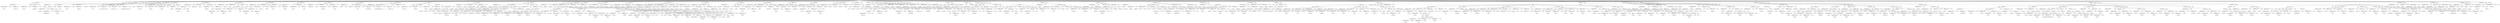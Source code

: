 digraph {

"Prog_1240"->"<
>1241";
"Prog_1240"->"CallFunction_1242";
"CallFunction_1242"->"DoubleColonsOperator_1243";
"DoubleColonsOperator_1243"->"IDENTIFIERExpression_1244";
"IDENTIFIERExpression_1244"->"<tools>1245";
"DoubleColonsOperator_1243"->"<::>1246";
"DoubleColonsOperator_1243"->"IDENTIFIERExpression_1247";
"IDENTIFIERExpression_1247"->"<assertError>1248";
"CallFunction_1242"->"<(>1249";
"CallFunction_1242"->"CallFunction_1250";
"CallFunction_1250"->"IDENTIFIERExpression_1251";
"IDENTIFIERExpression_1251"->"<detach>1252";
"CallFunction_1250"->"<(>1253";
"CallFunction_1250"->"STRINGExpression_1254";
"STRINGExpression_1254"->"<package:base>1255";
"CallFunction_1250"->"<)>1256";
"CallFunction_1242"->"<)>1257";
"Prog_1240"->"<
>1258";
"Prog_1240"->"<
>1259";
"Prog_1240"->"<
>1260";
"Prog_1240"->"<
>1261";
"Prog_1240"->"CallFunction_1262";
"CallFunction_1262"->"IDENTIFIERExpression_1263";
"IDENTIFIERExpression_1263"->"<stopifnot>1264";
"CallFunction_1262"->"<(>1265";
"CallFunction_1262"->"Comparisons_1266";
"Comparisons_1266"->"CallFunction_1267";
"CallFunction_1267"->"IDENTIFIERExpression_1268";
"IDENTIFIERExpression_1268"->"<length>1269";
"CallFunction_1267"->"<(>1270";
"CallFunction_1267"->"CallFunction_1271";
"CallFunction_1271"->"IDENTIFIERExpression_1272";
"IDENTIFIERExpression_1272"->"<installed.packages>1273";
"CallFunction_1271"->"<(>1274";
"CallFunction_1271"->"STRINGExpression_1275";
"STRINGExpression_1275"->"<mgcv>1276";
"CallFunction_1271"->"<)>1277";
"CallFunction_1267"->"<)>1278";
"Comparisons_1266"->"<==>1279";
"Comparisons_1266"->"INTExpression_1280";
"INTExpression_1280"->"<0>1281";
"CallFunction_1262"->"<)>1282";
"Prog_1240"->"<
>1283";
"Prog_1240"->"<
>1284";
"Prog_1240"->"<
>1285";
"Prog_1240"->"<
>1286";
"Prog_1240"->"<
>1287";
"Prog_1240"->"<
>1288";
"Prog_1240"->"CallFunction_1289";
"CallFunction_1289"->"AssignmentOpetators_1290";
"AssignmentOpetators_1290"->"IDENTIFIERExpression_1291";
"IDENTIFIERExpression_1291"->"<tmp>1292";
"AssignmentOpetators_1290"->"<<->1293";
"AssignmentOpetators_1290"->"IDENTIFIERExpression_1294";
"IDENTIFIERExpression_1294"->"<tempfile>1295";
"CallFunction_1289"->"<(>1296";
"CallFunction_1289"->"<)>1297";
"Prog_1240"->"<
>1298";
"Prog_1240"->"CallFunction_1299";
"CallFunction_1299"->"IDENTIFIERExpression_1300";
"IDENTIFIERExpression_1300"->"<writeLines>1301";
"CallFunction_1299"->"<(>1302";
"CallFunction_1299"->"CallFunction_1303";
"CallFunction_1303"->"IDENTIFIERExpression_1304";
"IDENTIFIERExpression_1304"->"<c>1305";
"CallFunction_1303"->"<(>1306";
"CallFunction_1303"->"STRINGExpression_1307";
"STRINGExpression_1307"->"<'setClass(foo, contains=numeric)'>1308";
"CallFunction_1303"->"<,>1309";
"CallFunction_1303"->"STRINGExpression_1310";
"STRINGExpression_1310"->"<'setMethod(show, foo,'>1311";
"CallFunction_1303"->"<,>1312";
"CallFunction_1303"->"STRINGExpression_1313";
"STRINGExpression_1313"->"<'          function(object) cat(I am a \\foo\\\\n))'>1314";
"CallFunction_1303"->"<)>1315";
"CallFunction_1299"->"<,>1316";
"CallFunction_1299"->"IDENTIFIERExpression_1317";
"IDENTIFIERExpression_1317"->"<tmp>1318";
"CallFunction_1299"->"<)>1319";
"Prog_1240"->"<
>1320";
"Prog_1240"->"IfStatement_1321";
"IfStatement_1321"->"<if>1322";
"IfStatement_1321"->"<(>1323";
"IfStatement_1321"->"CallFunction_1324";
"CallFunction_1324"->"IDENTIFIERExpression_1325";
"IDENTIFIERExpression_1325"->"<file.exists>1326";
"CallFunction_1324"->"<(>1327";
"CallFunction_1324"->"STRINGExpression_1328";
"STRINGExpression_1328"->"<myTst>1329";
"CallFunction_1324"->"<)>1330";
"IfStatement_1321"->"<)>1331";
"IfStatement_1321"->"CallFunction_1332";
"CallFunction_1332"->"IDENTIFIERExpression_1333";
"IDENTIFIERExpression_1333"->"<unlink>1334";
"CallFunction_1332"->"<(>1335";
"CallFunction_1332"->"STRINGExpression_1336";
"STRINGExpression_1336"->"<myTst>1337";
"CallFunction_1332"->"<,>1338";
"CallFunction_1332"->"AssignmentOpetators_1339";
"AssignmentOpetators_1339"->"IDENTIFIERExpression_1340";
"IDENTIFIERExpression_1340"->"<recursive>1341";
"AssignmentOpetators_1339"->"<=>1342";
"AssignmentOpetators_1339"->"TRUE_1343";
"TRUE_1343"->"<TRUE>1344";
"CallFunction_1332"->"<)>1345";
"Prog_1240"->"<
>1346";
"Prog_1240"->"CallFunction_1347";
"CallFunction_1347"->"IDENTIFIERExpression_1348";
"IDENTIFIERExpression_1348"->"<package.skeleton>1349";
"CallFunction_1347"->"<(>1350";
"CallFunction_1347"->"STRINGExpression_1351";
"STRINGExpression_1351"->"<myTst>1352";
"CallFunction_1347"->"<,>1353";
"CallFunction_1347"->"AssignmentOpetators_1354";
"AssignmentOpetators_1354"->"IDENTIFIERExpression_1355";
"IDENTIFIERExpression_1355"->"<code_files>1356";
"AssignmentOpetators_1354"->"<=>1357";
"AssignmentOpetators_1354"->"IDENTIFIERExpression_1358";
"IDENTIFIERExpression_1358"->"<tmp>1359";
"CallFunction_1347"->"<)>1360";
"Prog_1240"->"<
>1361";
"Prog_1240"->"CallFunction_1362";
"CallFunction_1362"->"IDENTIFIERExpression_1363";
"IDENTIFIERExpression_1363"->"<file.copy>1364";
"CallFunction_1362"->"<(>1365";
"CallFunction_1362"->"IDENTIFIERExpression_1366";
"IDENTIFIERExpression_1366"->"<tmp>1367";
"CallFunction_1362"->"<,>1368";
"CallFunction_1362"->"Parenthesis_1369";
"Parenthesis_1369"->"<(>1370";
"Parenthesis_1369"->"CallFunction_1371";
"CallFunction_1371"->"AssignmentOpetators_1372";
"AssignmentOpetators_1372"->"IDENTIFIERExpression_1373";
"IDENTIFIERExpression_1373"->"<tm2>1374";
"AssignmentOpetators_1372"->"<<->1375";
"AssignmentOpetators_1372"->"IDENTIFIERExpression_1376";
"IDENTIFIERExpression_1376"->"<paste>1377";
"CallFunction_1371"->"<(>1378";
"CallFunction_1371"->"IDENTIFIERExpression_1379";
"IDENTIFIERExpression_1379"->"<tmp>1380";
"CallFunction_1371"->"<,>1381";
"CallFunction_1371"->"STRINGExpression_1382";
"STRINGExpression_1382"->"<.R>1383";
"CallFunction_1371"->"<,>1384";
"CallFunction_1371"->"AssignmentOpetators_1385";
"AssignmentOpetators_1385"->"IDENTIFIERExpression_1386";
"IDENTIFIERExpression_1386"->"<sep>1387";
"AssignmentOpetators_1385"->"<=>1388";
"AssignmentOpetators_1385"->"STRINGExpression_1389";
"STRINGExpression_1389"->"<>1390";
"CallFunction_1371"->"<)>1391";
"Parenthesis_1369"->"<)>1392";
"CallFunction_1362"->"<)>1393";
"Prog_1240"->"<
>1394";
"Prog_1240"->"CallFunction_1395";
"CallFunction_1395"->"IDENTIFIERExpression_1396";
"IDENTIFIERExpression_1396"->"<unlink>1397";
"CallFunction_1395"->"<(>1398";
"CallFunction_1395"->"STRINGExpression_1399";
"STRINGExpression_1399"->"<myTst>1400";
"CallFunction_1395"->"<,>1401";
"CallFunction_1395"->"AssignmentOpetators_1402";
"AssignmentOpetators_1402"->"IDENTIFIERExpression_1403";
"IDENTIFIERExpression_1403"->"<recursive>1404";
"AssignmentOpetators_1402"->"<=>1405";
"AssignmentOpetators_1402"->"TRUE_1406";
"TRUE_1406"->"<TRUE>1407";
"CallFunction_1395"->"<)>1408";
"Prog_1240"->"<
>1409";
"Prog_1240"->"CallFunction_1410";
"CallFunction_1410"->"AssignmentOpetators_1411";
"AssignmentOpetators_1411"->"IDENTIFIERExpression_1412";
"IDENTIFIERExpression_1412"->"<op>1413";
"AssignmentOpetators_1411"->"<<->1414";
"AssignmentOpetators_1411"->"IDENTIFIERExpression_1415";
"IDENTIFIERExpression_1415"->"<options>1416";
"CallFunction_1410"->"<(>1417";
"CallFunction_1410"->"AssignmentOpetators_1418";
"AssignmentOpetators_1418"->"IDENTIFIERExpression_1419";
"IDENTIFIERExpression_1419"->"<warn>1420";
"AssignmentOpetators_1418"->"<=>1421";
"AssignmentOpetators_1418"->"INTExpression_1422";
"INTExpression_1422"->"<2>1423";
"CallFunction_1410"->"<)>1424";
"Prog_1240"->"<
>1425";
"Prog_1240"->"CallFunction_1426";
"CallFunction_1426"->"IDENTIFIERExpression_1427";
"IDENTIFIERExpression_1427"->"<package.skeleton>1428";
"CallFunction_1426"->"<(>1429";
"CallFunction_1426"->"STRINGExpression_1430";
"STRINGExpression_1430"->"<myTst>1431";
"CallFunction_1426"->"<,>1432";
"CallFunction_1426"->"AssignmentOpetators_1433";
"AssignmentOpetators_1433"->"IDENTIFIERExpression_1434";
"IDENTIFIERExpression_1434"->"<code_files>1435";
"AssignmentOpetators_1433"->"<=>1436";
"AssignmentOpetators_1433"->"IDENTIFIERExpression_1437";
"IDENTIFIERExpression_1437"->"<tm2>1438";
"CallFunction_1426"->"<)>1439";
"Prog_1240"->"<
>1440";
"Prog_1240"->"CallFunction_1441";
"CallFunction_1441"->"IDENTIFIERExpression_1442";
"IDENTIFIERExpression_1442"->"<options>1443";
"CallFunction_1441"->"<(>1444";
"CallFunction_1441"->"IDENTIFIERExpression_1445";
"IDENTIFIERExpression_1445"->"<op>1446";
"CallFunction_1441"->"<)>1447";
"Prog_1240"->"<
>1448";
"Prog_1240"->"<
>1449";
"Prog_1240"->"CallFunction_1450";
"CallFunction_1450"->"IDENTIFIERExpression_1451";
"IDENTIFIERExpression_1451"->"<writeLines>1452";
"CallFunction_1450"->"<(>1453";
"CallFunction_1450"->"CallFunction_1454";
"CallFunction_1454"->"IDENTIFIERExpression_1455";
"IDENTIFIERExpression_1455"->"<c>1456";
"CallFunction_1454"->"<(>1457";
"CallFunction_1454"->"STRINGExpression_1458";
"STRINGExpression_1458"->"<'setClass(DocLink,'>1459";
"CallFunction_1454"->"<,>1460";
"CallFunction_1454"->"STRINGExpression_1461";
"STRINGExpression_1461"->"<'representation(name=character,'>1462";
"CallFunction_1454"->"<,>1463";
"CallFunction_1454"->"STRINGExpression_1464";
"STRINGExpression_1464"->"<'               desc=character))'>1465";
"CallFunction_1454"->"<)>1466";
"CallFunction_1450"->"<,>1467";
"CallFunction_1450"->"IDENTIFIERExpression_1468";
"IDENTIFIERExpression_1468"->"<tmp>1469";
"CallFunction_1450"->"<)>1470";
"Prog_1240"->"<
>1471";
"Prog_1240"->"IfStatement_1472";
"IfStatement_1472"->"<if>1473";
"IfStatement_1472"->"<(>1474";
"IfStatement_1472"->"CallFunction_1475";
"CallFunction_1475"->"IDENTIFIERExpression_1476";
"IDENTIFIERExpression_1476"->"<file.exists>1477";
"CallFunction_1475"->"<(>1478";
"CallFunction_1475"->"STRINGExpression_1479";
"STRINGExpression_1479"->"<myTst2>1480";
"CallFunction_1475"->"<)>1481";
"IfStatement_1472"->"<)>1482";
"IfStatement_1472"->"CallFunction_1483";
"CallFunction_1483"->"IDENTIFIERExpression_1484";
"IDENTIFIERExpression_1484"->"<unlink>1485";
"CallFunction_1483"->"<(>1486";
"CallFunction_1483"->"STRINGExpression_1487";
"STRINGExpression_1487"->"<myTst2>1488";
"CallFunction_1483"->"<,>1489";
"CallFunction_1483"->"AssignmentOpetators_1490";
"AssignmentOpetators_1490"->"IDENTIFIERExpression_1491";
"IDENTIFIERExpression_1491"->"<recursive>1492";
"AssignmentOpetators_1490"->"<=>1493";
"AssignmentOpetators_1490"->"TRUE_1494";
"TRUE_1494"->"<TRUE>1495";
"CallFunction_1483"->"<)>1496";
"Prog_1240"->"<
>1497";
"Prog_1240"->"CallFunction_1498";
"CallFunction_1498"->"IDENTIFIERExpression_1499";
"IDENTIFIERExpression_1499"->"<package.skeleton>1500";
"CallFunction_1498"->"<(>1501";
"CallFunction_1498"->"STRINGExpression_1502";
"STRINGExpression_1502"->"<myTst2>1503";
"CallFunction_1498"->"<,>1504";
"CallFunction_1498"->"AssignmentOpetators_1505";
"AssignmentOpetators_1505"->"IDENTIFIERExpression_1506";
"IDENTIFIERExpression_1506"->"<code_files>1507";
"AssignmentOpetators_1505"->"<=>1508";
"AssignmentOpetators_1505"->"IDENTIFIERExpression_1509";
"IDENTIFIERExpression_1509"->"<tmp>1510";
"CallFunction_1498"->"<)>1511";
"Prog_1240"->"<
>1512";
"Prog_1240"->"<
>1513";
"Prog_1240"->"CallFunction_1514";
"CallFunction_1514"->"IDENTIFIERExpression_1515";
"IDENTIFIERExpression_1515"->"<stopifnot>1516";
"CallFunction_1514"->"<(>1517";
"CallFunction_1514"->"CallFunction_1518";
"CallFunction_1518"->"Comparisons_1519";
"Comparisons_1519"->"INTExpression_1520";
"INTExpression_1520"->"<1>1521";
"Comparisons_1519"->"<==>1522";
"Comparisons_1519"->"IDENTIFIERExpression_1523";
"IDENTIFIERExpression_1523"->"<grep>1524";
"CallFunction_1518"->"<(>1525";
"CallFunction_1518"->"STRINGExpression_1526";
"STRINGExpression_1526"->"<setClass>1527";
"CallFunction_1518"->"<,>1528";
"CallFunction_1518"->"CallFunction_1529";
"CallFunction_1529"->"IDENTIFIERExpression_1530";
"IDENTIFIERExpression_1530"->"<readLines>1531";
"CallFunction_1529"->"<(>1532";
"CallFunction_1529"->"CallFunction_1533";
"CallFunction_1533"->"IDENTIFIERExpression_1534";
"IDENTIFIERExpression_1534"->"<list.files>1535";
"CallFunction_1533"->"<(>1536";
"CallFunction_1533"->"STRINGExpression_1537";
"STRINGExpression_1537"->"<myTst/R>1538";
"CallFunction_1533"->"<,>1539";
"CallFunction_1533"->"AssignmentOpetators_1540";
"AssignmentOpetators_1540"->"IDENTIFIERExpression_1541";
"IDENTIFIERExpression_1541"->"<full.names>1542";
"AssignmentOpetators_1540"->"<=>1543";
"AssignmentOpetators_1540"->"TRUE_1544";
"TRUE_1544"->"<TRUE>1545";
"CallFunction_1533"->"<)>1546";
"CallFunction_1529"->"<)>1547";
"CallFunction_1518"->"<)>1548";
"CallFunction_1514"->"<,>1549";
"CallFunction_1514"->"CallFunction_1550";
"CallFunction_1550"->"WrappedWithPercent_1551";
"WrappedWithPercent_1551"->"CallFunction_1552";
"CallFunction_1552"->"IDENTIFIERExpression_1553";
"IDENTIFIERExpression_1553"->"<c>1554";
"CallFunction_1552"->"<(>1555";
"CallFunction_1552"->"STRINGExpression_1556";
"STRINGExpression_1556"->"<foo-class.Rd>1557";
"CallFunction_1552"->"<,>1558";
"CallFunction_1552"->"STRINGExpression_1559";
"STRINGExpression_1559"->"<show-methods.Rd>1560";
"CallFunction_1552"->"<)>1561";
"WrappedWithPercent_1551"->"<%in%>1562";
"WrappedWithPercent_1551"->"IDENTIFIERExpression_1563";
"IDENTIFIERExpression_1563"->"<list.files>1564";
"CallFunction_1550"->"<(>1565";
"CallFunction_1550"->"STRINGExpression_1566";
"STRINGExpression_1566"->"<myTst/man>1567";
"CallFunction_1550"->"<)>1568";
"CallFunction_1514"->"<)>1569";
"Prog_1240"->"<
>1570";
"Prog_1240"->"<
>1571";
"Prog_1240"->"<
>1572";
"Prog_1240"->"<
>1573";
"Prog_1240"->"AssignmentOpetators_1574";
"AssignmentOpetators_1574"->"IDENTIFIERExpression_1575";
"IDENTIFIERExpression_1575"->"<build.pkg>1576";
"AssignmentOpetators_1574"->"<<->1577";
"AssignmentOpetators_1574"->"DefineFunction_1578";
"DefineFunction_1578"->"<function>1579";
"DefineFunction_1578"->"<(>1580";
"DefineFunction_1578"->"<dir>1581";
"DefineFunction_1578"->"<)>1582";
"DefineFunction_1578"->"Compound_1583";
"Compound_1583"->"<{>1584";
"Compound_1583"->"CallFunction_1585";
"CallFunction_1585"->"IDENTIFIERExpression_1586";
"IDENTIFIERExpression_1586"->"<stopifnot>1587";
"CallFunction_1585"->"<(>1588";
"CallFunction_1585"->"CallFunction_1589";
"CallFunction_1589"->"IDENTIFIERExpression_1590";
"IDENTIFIERExpression_1590"->"<dir.exists>1591";
"CallFunction_1589"->"<(>1592";
"CallFunction_1589"->"IDENTIFIERExpression_1593";
"IDENTIFIERExpression_1593"->"<dir>1594";
"CallFunction_1589"->"<)>1595";
"CallFunction_1585"->"<)>1596";
"Compound_1583"->"<
>1597";
"Compound_1583"->"CallFunction_1598";
"CallFunction_1598"->"AssignmentOpetators_1599";
"AssignmentOpetators_1599"->"IDENTIFIERExpression_1600";
"IDENTIFIERExpression_1600"->"<patt>1601";
"AssignmentOpetators_1599"->"<<->1602";
"AssignmentOpetators_1599"->"IDENTIFIERExpression_1603";
"IDENTIFIERExpression_1603"->"<paste>1604";
"CallFunction_1598"->"<(>1605";
"CallFunction_1598"->"CallFunction_1606";
"CallFunction_1606"->"IDENTIFIERExpression_1607";
"IDENTIFIERExpression_1607"->"<basename>1608";
"CallFunction_1606"->"<(>1609";
"CallFunction_1606"->"IDENTIFIERExpression_1610";
"IDENTIFIERExpression_1610"->"<dir>1611";
"CallFunction_1606"->"<)>1612";
"CallFunction_1598"->"<,>1613";
"CallFunction_1598"->"STRINGExpression_1614";
"STRINGExpression_1614"->"<.*tar\\.gz$>1615";
"CallFunction_1598"->"<,>1616";
"CallFunction_1598"->"AssignmentOpetators_1617";
"AssignmentOpetators_1617"->"IDENTIFIERExpression_1618";
"IDENTIFIERExpression_1618"->"<sep>1619";
"AssignmentOpetators_1617"->"<=>1620";
"AssignmentOpetators_1617"->"STRINGExpression_1621";
"STRINGExpression_1621"->"<_>1622";
"CallFunction_1598"->"<)>1623";
"Compound_1583"->"<
>1624";
"Compound_1583"->"CallFunction_1625";
"CallFunction_1625"->"IDENTIFIERExpression_1626";
"IDENTIFIERExpression_1626"->"<unlink>1627";
"CallFunction_1625"->"<(>1628";
"CallFunction_1625"->"CallFunction_1629";
"CallFunction_1629"->"IDENTIFIERExpression_1630";
"IDENTIFIERExpression_1630"->"<dir>1631";
"CallFunction_1629"->"<(>1632";
"CallFunction_1629"->"STRINGExpression_1633";
"STRINGExpression_1633"->"<'.'>1634";
"CallFunction_1629"->"<,>1635";
"CallFunction_1629"->"AssignmentOpetators_1636";
"AssignmentOpetators_1636"->"IDENTIFIERExpression_1637";
"IDENTIFIERExpression_1637"->"<pattern>1638";
"AssignmentOpetators_1636"->"<=>1639";
"AssignmentOpetators_1636"->"IDENTIFIERExpression_1640";
"IDENTIFIERExpression_1640"->"<patt>1641";
"CallFunction_1629"->"<)>1642";
"CallFunction_1625"->"<)>1643";
"Compound_1583"->"<
>1644";
"Compound_1583"->"CallFunction_1645";
"CallFunction_1645"->"AssignmentOpetators_1646";
"AssignmentOpetators_1646"->"IDENTIFIERExpression_1647";
"IDENTIFIERExpression_1647"->"<Rcmd>1648";
"AssignmentOpetators_1646"->"<<->1649";
"AssignmentOpetators_1646"->"IDENTIFIERExpression_1650";
"IDENTIFIERExpression_1650"->"<paste>1651";
"CallFunction_1645"->"<(>1652";
"CallFunction_1645"->"CallFunction_1653";
"CallFunction_1653"->"IDENTIFIERExpression_1654";
"IDENTIFIERExpression_1654"->"<file.path>1655";
"CallFunction_1653"->"<(>1656";
"CallFunction_1653"->"CallFunction_1657";
"CallFunction_1657"->"IDENTIFIERExpression_1658";
"IDENTIFIERExpression_1658"->"<R.home>1659";
"CallFunction_1657"->"<(>1660";
"CallFunction_1657"->"STRINGExpression_1661";
"STRINGExpression_1661"->"<bin>1662";
"CallFunction_1657"->"<)>1663";
"CallFunction_1653"->"<,>1664";
"CallFunction_1653"->"STRINGExpression_1665";
"STRINGExpression_1665"->"<R>1666";
"CallFunction_1653"->"<)>1667";
"CallFunction_1645"->"<,>1668";
"CallFunction_1645"->"STRINGExpression_1669";
"STRINGExpression_1669"->"<CMD>1670";
"CallFunction_1645"->"<)>1671";
"Compound_1583"->"<
>1672";
"Compound_1583"->"CallFunction_1673";
"CallFunction_1673"->"AssignmentOpetators_1674";
"AssignmentOpetators_1674"->"IDENTIFIERExpression_1675";
"IDENTIFIERExpression_1675"->"<r>1676";
"AssignmentOpetators_1674"->"<<->1677";
"AssignmentOpetators_1674"->"IDENTIFIERExpression_1678";
"IDENTIFIERExpression_1678"->"<tail>1679";
"CallFunction_1673"->"<(>1680";
"CallFunction_1673"->"CallFunction_1681";
"CallFunction_1681"->"IDENTIFIERExpression_1682";
"IDENTIFIERExpression_1682"->"<system>1683";
"CallFunction_1681"->"<(>1684";
"CallFunction_1681"->"CallFunction_1685";
"CallFunction_1685"->"IDENTIFIERExpression_1686";
"IDENTIFIERExpression_1686"->"<paste>1687";
"CallFunction_1685"->"<(>1688";
"CallFunction_1685"->"IDENTIFIERExpression_1689";
"IDENTIFIERExpression_1689"->"<Rcmd>1690";
"CallFunction_1685"->"<,>1691";
"CallFunction_1685"->"STRINGExpression_1692";
"STRINGExpression_1692"->"<build --keep-empty-dirs>1693";
"CallFunction_1685"->"<,>1694";
"CallFunction_1685"->"CallFunction_1695";
"CallFunction_1695"->"IDENTIFIERExpression_1696";
"IDENTIFIERExpression_1696"->"<shQuote>1697";
"CallFunction_1695"->"<(>1698";
"CallFunction_1695"->"IDENTIFIERExpression_1699";
"IDENTIFIERExpression_1699"->"<dir>1700";
"CallFunction_1695"->"<)>1701";
"CallFunction_1685"->"<)>1702";
"CallFunction_1681"->"<,>1703";
"CallFunction_1681"->"AssignmentOpetators_1704";
"AssignmentOpetators_1704"->"IDENTIFIERExpression_1705";
"IDENTIFIERExpression_1705"->"<intern>1706";
"AssignmentOpetators_1704"->"<=>1707";
"AssignmentOpetators_1704"->"TRUE_1708";
"TRUE_1708"->"<TRUE>1709";
"CallFunction_1681"->"<)>1710";
"CallFunction_1673"->"<,>1711";
"CallFunction_1673"->"INTExpression_1712";
"INTExpression_1712"->"<3>1713";
"CallFunction_1673"->"<)>1714";
"Compound_1583"->"<
>1715";
"Compound_1583"->"<
>1716";
"Compound_1583"->"CallFunction_1717";
"CallFunction_1717"->"IDENTIFIERExpression_1718";
"IDENTIFIERExpression_1718"->"<dir>1719";
"CallFunction_1717"->"<(>1720";
"CallFunction_1717"->"STRINGExpression_1721";
"STRINGExpression_1721"->"<'.'>1722";
"CallFunction_1717"->"<,>1723";
"CallFunction_1717"->"AssignmentOpetators_1724";
"AssignmentOpetators_1724"->"IDENTIFIERExpression_1725";
"IDENTIFIERExpression_1725"->"<pattern>1726";
"AssignmentOpetators_1724"->"<=>1727";
"AssignmentOpetators_1724"->"IDENTIFIERExpression_1728";
"IDENTIFIERExpression_1728"->"<patt>1729";
"CallFunction_1717"->"<)>1730";
"Compound_1583"->"<
>1731";
"Compound_1583"->"<}>1732";
"Prog_1240"->"<
>1733";
"Prog_1240"->"CallFunction_1734";
"CallFunction_1734"->"IDENTIFIERExpression_1735";
"IDENTIFIERExpression_1735"->"<build.pkg>1736";
"CallFunction_1734"->"<(>1737";
"CallFunction_1734"->"STRINGExpression_1738";
"STRINGExpression_1738"->"<myTst>1739";
"CallFunction_1734"->"<)>1740";
"Prog_1240"->"<
>1741";
"Prog_1240"->"<
>1742";
"Prog_1240"->"CallFunction_1743";
"CallFunction_1743"->"IDENTIFIERExpression_1744";
"IDENTIFIERExpression_1744"->"<unlink>1745";
"CallFunction_1743"->"<(>1746";
"CallFunction_1743"->"STRINGExpression_1747";
"STRINGExpression_1747"->"<myLib>1748";
"CallFunction_1743"->"<,>1749";
"CallFunction_1743"->"AssignmentOpetators_1750";
"AssignmentOpetators_1750"->"IDENTIFIERExpression_1751";
"IDENTIFIERExpression_1751"->"<recursive>1752";
"AssignmentOpetators_1750"->"<=>1753";
"AssignmentOpetators_1750"->"TRUE_1754";
"TRUE_1754"->"<TRUE>1755";
"CallFunction_1743"->"<)>1756";
"Prog_1240"->"<
>1757";
"Prog_1240"->"CallFunction_1758";
"CallFunction_1758"->"IDENTIFIERExpression_1759";
"IDENTIFIERExpression_1759"->"<dir.create>1760";
"CallFunction_1758"->"<(>1761";
"CallFunction_1758"->"STRINGExpression_1762";
"STRINGExpression_1762"->"<myLib>1763";
"CallFunction_1758"->"<)>1764";
"Prog_1240"->"<
>1765";
"Prog_1240"->"CallFunction_1766";
"CallFunction_1766"->"IDENTIFIERExpression_1767";
"IDENTIFIERExpression_1767"->"<install.packages>1768";
"CallFunction_1766"->"<(>1769";
"CallFunction_1766"->"STRINGExpression_1770";
"STRINGExpression_1770"->"<myTst>1771";
"CallFunction_1766"->"<,>1772";
"CallFunction_1766"->"AssignmentOpetators_1773";
"AssignmentOpetators_1773"->"IDENTIFIERExpression_1774";
"IDENTIFIERExpression_1774"->"<lib>1775";
"AssignmentOpetators_1773"->"<=>1776";
"AssignmentOpetators_1773"->"STRINGExpression_1777";
"STRINGExpression_1777"->"<myLib>1778";
"CallFunction_1766"->"<,>1779";
"CallFunction_1766"->"AssignmentOpetators_1780";
"AssignmentOpetators_1780"->"IDENTIFIERExpression_1781";
"IDENTIFIERExpression_1781"->"<repos>1782";
"AssignmentOpetators_1780"->"<=>1783";
"AssignmentOpetators_1780"->"NULL_1784";
"NULL_1784"->"<NULL>1785";
"CallFunction_1766"->"<,>1786";
"CallFunction_1766"->"AssignmentOpetators_1787";
"AssignmentOpetators_1787"->"IDENTIFIERExpression_1788";
"IDENTIFIERExpression_1788"->"<type>1789";
"AssignmentOpetators_1787"->"<=>1790";
"AssignmentOpetators_1787"->"STRINGExpression_1791";
"STRINGExpression_1791"->"<source>1792";
"CallFunction_1766"->"<)>1793";
"Prog_1240"->"<
>1794";
"Prog_1240"->"CallFunction_1795";
"CallFunction_1795"->"IDENTIFIERExpression_1796";
"IDENTIFIERExpression_1796"->"<print>1797";
"CallFunction_1795"->"<(>1798";
"CallFunction_1795"->"CallFunction_1799";
"CallFunction_1799"->"IDENTIFIERExpression_1800";
"IDENTIFIERExpression_1800"->"<installed.packages>1801";
"CallFunction_1799"->"<(>1802";
"CallFunction_1799"->"AssignmentOpetators_1803";
"AssignmentOpetators_1803"->"IDENTIFIERExpression_1804";
"IDENTIFIERExpression_1804"->"<lib.loc>1805";
"AssignmentOpetators_1803"->"<=>1806";
"AssignmentOpetators_1803"->"STRINGExpression_1807";
"STRINGExpression_1807"->"<myLib>1808";
"CallFunction_1799"->"<,>1809";
"CallFunction_1799"->"AssignmentOpetators_1810";
"AssignmentOpetators_1810"->"IDENTIFIERExpression_1811";
"IDENTIFIERExpression_1811"->"<priority>1812";
"AssignmentOpetators_1810"->"<=>1813";
"AssignmentOpetators_1810"->"STRINGExpression_1814";
"STRINGExpression_1814"->"<NA>1815";
"CallFunction_1799"->"<)>1816";
"CallFunction_1795"->"<)>1817";
"Prog_1240"->"<
>1818";
"Prog_1240"->"CallFunction_1819";
"CallFunction_1819"->"IDENTIFIERExpression_1820";
"IDENTIFIERExpression_1820"->"<stopifnot>1821";
"CallFunction_1819"->"<(>1822";
"CallFunction_1819"->"CallFunction_1823";
"CallFunction_1823"->"IDENTIFIERExpression_1824";
"IDENTIFIERExpression_1824"->"<require>1825";
"CallFunction_1823"->"<(>1826";
"CallFunction_1823"->"STRINGExpression_1827";
"STRINGExpression_1827"->"<myTst>1828";
"CallFunction_1823"->"<,>1829";
"CallFunction_1823"->"AssignmentOpetators_1830";
"AssignmentOpetators_1830"->"IDENTIFIERExpression_1831";
"IDENTIFIERExpression_1831"->"<lib>1832";
"AssignmentOpetators_1830"->"<=>1833";
"AssignmentOpetators_1830"->"STRINGExpression_1834";
"STRINGExpression_1834"->"<myLib>1835";
"CallFunction_1823"->"<)>1836";
"CallFunction_1819"->"<)>1837";
"Prog_1240"->"<
>1838";
"Prog_1240"->"CallFunction_1839";
"CallFunction_1839"->"AssignmentOpetators_1840";
"AssignmentOpetators_1840"->"IDENTIFIERExpression_1841";
"IDENTIFIERExpression_1841"->"<sm>1842";
"AssignmentOpetators_1840"->"<<->1843";
"AssignmentOpetators_1840"->"IDENTIFIERExpression_1844";
"IDENTIFIERExpression_1844"->"<findMethods>1845";
"CallFunction_1839"->"<(>1846";
"CallFunction_1839"->"IDENTIFIERExpression_1847";
"IDENTIFIERExpression_1847"->"<show>1848";
"CallFunction_1839"->"<,>1849";
"CallFunction_1839"->"CallFunction_1850";
"CallFunction_1850"->"AssignmentOpetators_1851";
"AssignmentOpetators_1851"->"IDENTIFIERExpression_1852";
"IDENTIFIERExpression_1852"->"<where>1853";
"AssignmentOpetators_1851"->"<=>1854";
"AssignmentOpetators_1851"->"IDENTIFIERExpression_1855";
"IDENTIFIERExpression_1855"->"<as.environment>1856";
"CallFunction_1850"->"<(>1857";
"CallFunction_1850"->"STRINGExpression_1858";
"STRINGExpression_1858"->"<package:myTst>1859";
"CallFunction_1850"->"<)>1860";
"CallFunction_1839"->"<)>1861";
"Prog_1240"->"<
>1862";
"Prog_1240"->"CallFunction_1863";
"CallFunction_1863"->"IDENTIFIERExpression_1864";
"IDENTIFIERExpression_1864"->"<stopifnot>1865";
"CallFunction_1863"->"<(>1866";
"CallFunction_1863"->"Comparisons_1867";
"Comparisons_1867"->"CallFunction_1868";
"CallFunction_1868"->"IDENTIFIERExpression_1869";
"IDENTIFIERExpression_1869"->"<names>1870";
"CallFunction_1868"->"<(>1871";
"CallFunction_1868"->"DollarAndAtOperators_1872";
"DollarAndAtOperators_1872"->"IDENTIFIERExpression_1873";
"IDENTIFIERExpression_1873"->"<sm>1874";
"DollarAndAtOperators_1872"->"<@>1875";
"DollarAndAtOperators_1872"->"IDENTIFIERExpression_1876";
"IDENTIFIERExpression_1876"->"<names>1877";
"CallFunction_1868"->"<)>1878";
"Comparisons_1867"->"<==>1879";
"Comparisons_1867"->"STRINGExpression_1880";
"STRINGExpression_1880"->"<foo>1881";
"CallFunction_1863"->"<)>1882";
"Prog_1240"->"<
>1883";
"Prog_1240"->"CallFunction_1884";
"CallFunction_1884"->"IDENTIFIERExpression_1885";
"IDENTIFIERExpression_1885"->"<unlink>1886";
"CallFunction_1884"->"<(>1887";
"CallFunction_1884"->"STRINGExpression_1888";
"STRINGExpression_1888"->"<myTst_*>1889";
"CallFunction_1884"->"<)>1890";
"Prog_1240"->"<
>1891";
"Prog_1240"->"<
>1892";
"Prog_1240"->"<
>1893";
"Prog_1240"->"CallFunction_1894";
"CallFunction_1894"->"IDENTIFIERExpression_1895";
"IDENTIFIERExpression_1895"->"<require>1896";
"CallFunction_1894"->"<(>1897";
"CallFunction_1894"->"STRINGExpression_1898";
"STRINGExpression_1898"->"<'methods'>1899";
"CallFunction_1894"->"<)>1900";
"Prog_1240"->"<
>1901";
"Prog_1240"->"CallFunction_1902";
"CallFunction_1902"->"IDENTIFIERExpression_1903";
"IDENTIFIERExpression_1903"->"<library>1904";
"CallFunction_1902"->"<(>1905";
"CallFunction_1902"->"IDENTIFIERExpression_1906";
"IDENTIFIERExpression_1906"->"<tools>1907";
"CallFunction_1902"->"<)>1908";
"Prog_1240"->"<
>1909";
"Prog_1240"->"CallFunction_1910";
"CallFunction_1910"->"AssignmentOpetators_1911";
"AssignmentOpetators_1911"->"IDENTIFIERExpression_1912";
"IDENTIFIERExpression_1912"->"<oo>1913";
"AssignmentOpetators_1911"->"<<->1914";
"AssignmentOpetators_1911"->"IDENTIFIERExpression_1915";
"IDENTIFIERExpression_1915"->"<options>1916";
"CallFunction_1910"->"<(>1917";
"CallFunction_1910"->"AssignmentOpetators_1918";
"AssignmentOpetators_1918"->"IDENTIFIERExpression_1919";
"IDENTIFIERExpression_1919"->"<warn>1920";
"AssignmentOpetators_1918"->"<=>1921";
"AssignmentOpetators_1918"->"INTExpression_1922";
"INTExpression_1922"->"<2>1923";
"CallFunction_1910"->"<)>1924";
"Prog_1240"->"<
>1925";
"Prog_1240"->"CallFunction_1926";
"CallFunction_1926"->"IDENTIFIERExpression_1927";
"IDENTIFIERExpression_1927"->"<detach>1928";
"CallFunction_1926"->"<(>1929";
"CallFunction_1926"->"STRINGExpression_1930";
"STRINGExpression_1930"->"<package:tools>1931";
"CallFunction_1926"->"<,>1932";
"CallFunction_1926"->"AssignmentOpetators_1933";
"AssignmentOpetators_1933"->"IDENTIFIERExpression_1934";
"IDENTIFIERExpression_1934"->"<unload>1935";
"AssignmentOpetators_1933"->"<=>1936";
"AssignmentOpetators_1933"->"TRUE_1937";
"TRUE_1937"->"<TRUE>1938";
"CallFunction_1926"->"<)>1939";
"Prog_1240"->"<
>1940";
"Prog_1240"->"CallFunction_1941";
"CallFunction_1941"->"IDENTIFIERExpression_1942";
"IDENTIFIERExpression_1942"->"<options>1943";
"CallFunction_1941"->"<(>1944";
"CallFunction_1941"->"IDENTIFIERExpression_1945";
"IDENTIFIERExpression_1945"->"<oo>1946";
"CallFunction_1941"->"<)>1947";
"Prog_1240"->"<
>1948";
"Prog_1240"->"<
>1949";
"Prog_1240"->"<
>1950";
"Prog_1240"->"<
>1951";
"Prog_1240"->"<
>1952";
"Prog_1240"->"<
>1953";
"Prog_1240"->"<
>1954";
"Prog_1240"->"<
>1955";
"Prog_1240"->"IfStatement_1956";
"IfStatement_1956"->"<if>1957";
"IfStatement_1956"->"<(>1958";
"IfStatement_1956"->"Comparisons_1959";
"Comparisons_1959"->"CallFunction_1960";
"CallFunction_1960"->"AndBinary_1961";
"AndBinary_1961"->"CallFunction_1962";
"CallFunction_1962"->"IDENTIFIERExpression_1963";
"IDENTIFIERExpression_1963"->"<interactive>1964";
"CallFunction_1962"->"<(>1965";
"CallFunction_1962"->"<)>1966";
"AndBinary_1961"->"<&&>1967";
"AndBinary_1961"->"IDENTIFIERExpression_1968";
"IDENTIFIERExpression_1968"->"<Sys.getenv>1969";
"CallFunction_1960"->"<(>1970";
"CallFunction_1960"->"STRINGExpression_1971";
"STRINGExpression_1971"->"<USER>1972";
"CallFunction_1960"->"<)>1973";
"Comparisons_1959"->"<==>1974";
"Comparisons_1959"->"STRINGExpression_1975";
"STRINGExpression_1975"->"<maechler>1976";
"IfStatement_1956"->"<)>1977";
"IfStatement_1956"->"CallFunction_1978";
"CallFunction_1978"->"IDENTIFIERExpression_1979";
"IDENTIFIERExpression_1979"->"<Sys.setenv>1980";
"CallFunction_1978"->"<(>1981";
"CallFunction_1978"->"CallFunction_1982";
"CallFunction_1982"->"AssignmentOpetators_1983";
"AssignmentOpetators_1983"->"IDENTIFIERExpression_1984";
"IDENTIFIERExpression_1984"->"<SRCDIR>1985";
"AssignmentOpetators_1983"->"<=>1986";
"AssignmentOpetators_1983"->"IDENTIFIERExpression_1987";
"IDENTIFIERExpression_1987"->"<normalizePath>1988";
"CallFunction_1982"->"<(>1989";
"CallFunction_1982"->"STRINGExpression_1990";
"STRINGExpression_1990"->"<~/R/D/r-devel/R/tests>1991";
"CallFunction_1982"->"<)>1992";
"CallFunction_1978"->"<)>1993";
"Prog_1240"->"<
>1994";
"Prog_1240"->"Parenthesis_1995";
"Parenthesis_1995"->"<(>1996";
"Parenthesis_1995"->"CallFunction_1997";
"CallFunction_1997"->"AssignmentOpetators_1998";
"AssignmentOpetators_1998"->"IDENTIFIERExpression_1999";
"IDENTIFIERExpression_1999"->"<pkgSrcPath>2000";
"AssignmentOpetators_1998"->"<<->2001";
"AssignmentOpetators_1998"->"IDENTIFIERExpression_2002";
"IDENTIFIERExpression_2002"->"<file.path>2003";
"CallFunction_1997"->"<(>2004";
"CallFunction_1997"->"CallFunction_2005";
"CallFunction_2005"->"IDENTIFIERExpression_2006";
"IDENTIFIERExpression_2006"->"<Sys.getenv>2007";
"CallFunction_2005"->"<(>2008";
"CallFunction_2005"->"STRINGExpression_2009";
"STRINGExpression_2009"->"<SRCDIR>2010";
"CallFunction_2005"->"<)>2011";
"CallFunction_1997"->"<,>2012";
"CallFunction_1997"->"STRINGExpression_2013";
"STRINGExpression_2013"->"<Pkgs>2014";
"CallFunction_1997"->"<)>2015";
"Parenthesis_1995"->"<)>2016";
"Prog_1240"->"<
>2017";
"Prog_1240"->"IfStatement_2018";
"IfStatement_2018"->"<if>2019";
"IfStatement_2018"->"<(>2020";
"IfStatement_2018"->"CallFunction_2021";
"CallFunction_2021"->"AndBinary_2022";
"AndBinary_2022"->"CallFunction_2023";
"CallFunction_2023"->"NotUnary_2024";
"NotUnary_2024"->"<!>2025";
"NotUnary_2024"->"IDENTIFIERExpression_2026";
"IDENTIFIERExpression_2026"->"<file_test>2027";
"CallFunction_2023"->"<(>2028";
"CallFunction_2023"->"STRINGExpression_2029";
"STRINGExpression_2029"->"<-d>2030";
"CallFunction_2023"->"<,>2031";
"CallFunction_2023"->"IDENTIFIERExpression_2032";
"IDENTIFIERExpression_2032"->"<pkgSrcPath>2033";
"CallFunction_2023"->"<)>2034";
"AndBinary_2022"->"<&&>2035";
"AndBinary_2022"->"NotUnary_2036";
"NotUnary_2036"->"<!>2037";
"NotUnary_2036"->"IDENTIFIERExpression_2038";
"IDENTIFIERExpression_2038"->"<interactive>2039";
"CallFunction_2021"->"<(>2040";
"CallFunction_2021"->"<)>2041";
"IfStatement_2018"->"<)>2042";
"IfStatement_2018"->"Compound_2043";
"Compound_2043"->"<{>2044";
"Compound_2043"->"CallFunction_2045";
"CallFunction_2045"->"IDENTIFIERExpression_2046";
"IDENTIFIERExpression_2046"->"<unlink>2047";
"CallFunction_2045"->"<(>2048";
"CallFunction_2045"->"STRINGExpression_2049";
"STRINGExpression_2049"->"<myTst>2050";
"CallFunction_2045"->"<,>2051";
"CallFunction_2045"->"AssignmentOpetators_2052";
"AssignmentOpetators_2052"->"IDENTIFIERExpression_2053";
"IDENTIFIERExpression_2053"->"<recursive>2054";
"AssignmentOpetators_2052"->"<=>2055";
"AssignmentOpetators_2052"->"TRUE_2056";
"TRUE_2056"->"<TRUE>2057";
"CallFunction_2045"->"<)>2058";
"Compound_2043"->"<
>2059";
"Compound_2043"->"CallFunction_2060";
"CallFunction_2060"->"IDENTIFIERExpression_2061";
"IDENTIFIERExpression_2061"->"<print>2062";
"CallFunction_2060"->"<(>2063";
"CallFunction_2060"->"CallFunction_2064";
"CallFunction_2064"->"IDENTIFIERExpression_2065";
"IDENTIFIERExpression_2065"->"<proc.time>2066";
"CallFunction_2064"->"<(>2067";
"CallFunction_2064"->"<)>2068";
"CallFunction_2060"->"<)>2069";
"Compound_2043"->"<
>2070";
"Compound_2043"->"CallFunction_2071";
"CallFunction_2071"->"IDENTIFIERExpression_2072";
"IDENTIFIERExpression_2072"->"<q>2073";
"CallFunction_2071"->"<(>2074";
"CallFunction_2071"->"STRINGExpression_2075";
"STRINGExpression_2075"->"<no>2076";
"CallFunction_2071"->"<)>2077";
"Compound_2043"->"<
>2078";
"Compound_2043"->"<}>2079";
"Prog_1240"->"<
>2080";
"Prog_1240"->"<
>2081";
"Prog_1240"->"<
>2082";
"Prog_1240"->"<
>2083";
"Prog_1240"->"CallFunction_2084";
"CallFunction_2084"->"IDENTIFIERExpression_2085";
"IDENTIFIERExpression_2085"->"<system>2086";
"CallFunction_2084"->"<(>2087";
"CallFunction_2084"->"CallFunction_2088";
"CallFunction_2088"->"IDENTIFIERExpression_2089";
"IDENTIFIERExpression_2089"->"<paste>2090";
"CallFunction_2088"->"<(>2091";
"CallFunction_2088"->"STRINGExpression_2092";
"STRINGExpression_2092"->"<'cp -R'>2093";
"CallFunction_2088"->"<,>2094";
"CallFunction_2088"->"CallFunction_2095";
"CallFunction_2095"->"IDENTIFIERExpression_2096";
"IDENTIFIERExpression_2096"->"<shQuote>2097";
"CallFunction_2095"->"<(>2098";
"CallFunction_2095"->"IDENTIFIERExpression_2099";
"IDENTIFIERExpression_2099"->"<pkgSrcPath>2100";
"CallFunction_2095"->"<)>2101";
"CallFunction_2088"->"<,>2102";
"CallFunction_2088"->"CallFunction_2103";
"CallFunction_2103"->"IDENTIFIERExpression_2104";
"IDENTIFIERExpression_2104"->"<shQuote>2105";
"CallFunction_2103"->"<(>2106";
"CallFunction_2103"->"CallFunction_2107";
"CallFunction_2107"->"IDENTIFIERExpression_2108";
"IDENTIFIERExpression_2108"->"<tempdir>2109";
"CallFunction_2107"->"<(>2110";
"CallFunction_2107"->"<)>2111";
"CallFunction_2103"->"<)>2112";
"CallFunction_2088"->"<)>2113";
"CallFunction_2084"->"<)>2114";
"Prog_1240"->"<
>2115";
"Prog_1240"->"CallFunction_2116";
"CallFunction_2116"->"AssignmentOpetators_2117";
"AssignmentOpetators_2117"->"IDENTIFIERExpression_2118";
"IDENTIFIERExpression_2118"->"<pkgPath>2119";
"AssignmentOpetators_2117"->"<<->2120";
"AssignmentOpetators_2117"->"IDENTIFIERExpression_2121";
"IDENTIFIERExpression_2121"->"<file.path>2122";
"CallFunction_2116"->"<(>2123";
"CallFunction_2116"->"CallFunction_2124";
"CallFunction_2124"->"IDENTIFIERExpression_2125";
"IDENTIFIERExpression_2125"->"<tempdir>2126";
"CallFunction_2124"->"<(>2127";
"CallFunction_2124"->"<)>2128";
"CallFunction_2116"->"<,>2129";
"CallFunction_2116"->"STRINGExpression_2130";
"STRINGExpression_2130"->"<Pkgs>2131";
"CallFunction_2116"->"<)>2132";
"Prog_1240"->"<
>2133";
"Prog_1240"->"<
>2134";
"Prog_1240"->"CallFunction_2135";
"CallFunction_2135"->"IDENTIFIERExpression_2136";
"IDENTIFIERExpression_2136"->"<dir.create>2137";
"CallFunction_2135"->"<(>2138";
"CallFunction_2135"->"CallFunction_2139";
"CallFunction_2139"->"IDENTIFIERExpression_2140";
"IDENTIFIERExpression_2140"->"<file.path>2141";
"CallFunction_2139"->"<(>2142";
"CallFunction_2139"->"IDENTIFIERExpression_2143";
"IDENTIFIERExpression_2143"->"<pkgPath>2144";
"CallFunction_2139"->"<,>2145";
"CallFunction_2139"->"STRINGExpression_2146";
"STRINGExpression_2146"->"<pkgB>2147";
"CallFunction_2139"->"<,>2148";
"CallFunction_2139"->"STRINGExpression_2149";
"STRINGExpression_2149"->"<R>2150";
"CallFunction_2139"->"<)>2151";
"CallFunction_2135"->"<,>2152";
"CallFunction_2135"->"AssignmentOpetators_2153";
"AssignmentOpetators_2153"->"IDENTIFIERExpression_2154";
"IDENTIFIERExpression_2154"->"<recursive>2155";
"AssignmentOpetators_2153"->"<=>2156";
"AssignmentOpetators_2153"->"TRUE_2157";
"TRUE_2157"->"<TRUE>2158";
"CallFunction_2135"->"<,>2159";
"CallFunction_2135"->"AssignmentOpetators_2160";
"AssignmentOpetators_2160"->"IDENTIFIERExpression_2161";
"IDENTIFIERExpression_2161"->"<showWarnings>2162";
"AssignmentOpetators_2160"->"<=>2163";
"AssignmentOpetators_2160"->"FALSE_2164";
"FALSE_2164"->"<FALSE>2165";
"CallFunction_2135"->"<)>2166";
"Prog_1240"->"<
>2167";
"Prog_1240"->"AssignmentOpetators_2168";
"AssignmentOpetators_2168"->"IDENTIFIERExpression_2169";
"IDENTIFIERExpression_2169"->"<p.lis>2170";
"AssignmentOpetators_2168"->"<<->2171";
"AssignmentOpetators_2168"->"IfElseStatement_2172";
"IfElseStatement_2172"->"<if>2173";
"IfElseStatement_2172"->"<(>2174";
"IfElseStatement_2172"->"CallFunction_2175";
"CallFunction_2175"->"WrappedWithPercent_2176";
"WrappedWithPercent_2176"->"STRINGExpression_2177";
"STRINGExpression_2177"->"<Matrix>2178";
"WrappedWithPercent_2176"->"<%in%>2179";
"WrappedWithPercent_2176"->"IDENTIFIERExpression_2180";
"IDENTIFIERExpression_2180"->"<row.names>2181";
"CallFunction_2175"->"<(>2182";
"CallFunction_2175"->"CallFunction_2183";
"CallFunction_2183"->"IDENTIFIERExpression_2184";
"IDENTIFIERExpression_2184"->"<installed.packages>2185";
"CallFunction_2183"->"<(>2186";
"CallFunction_2183"->"IDENTIFIERExpression_2187";
"IDENTIFIERExpression_2187"->"<.Library>2188";
"CallFunction_2183"->"<)>2189";
"CallFunction_2175"->"<)>2190";
"IfElseStatement_2172"->"<)>2191";
"IfElseStatement_2172"->"CallFunction_2192";
"CallFunction_2192"->"IDENTIFIERExpression_2193";
"IDENTIFIERExpression_2193"->"<c>2194";
"CallFunction_2192"->"<(>2195";
"CallFunction_2192"->"STRINGExpression_2196";
"STRINGExpression_2196"->"<pkgA>2197";
"CallFunction_2192"->"<,>2198";
"CallFunction_2192"->"STRINGExpression_2199";
"STRINGExpression_2199"->"<pkgB>2200";
"CallFunction_2192"->"<,>2201";
"CallFunction_2192"->"STRINGExpression_2202";
"STRINGExpression_2202"->"<exNSS4>2203";
"CallFunction_2192"->"<)>2204";
"IfElseStatement_2172"->"<else>2205";
"IfElseStatement_2172"->"STRINGExpression_2206";
"STRINGExpression_2206"->"<exNSS4>2207";
"Prog_1240"->"<
>2208";
"Prog_1240"->"CallFunction_2209";
"CallFunction_2209"->"AssignmentOpetators_2210";
"AssignmentOpetators_2210"->"IDENTIFIERExpression_2211";
"IDENTIFIERExpression_2211"->"<pkgApath>2212";
"AssignmentOpetators_2210"->"<<->2213";
"AssignmentOpetators_2210"->"IDENTIFIERExpression_2214";
"IDENTIFIERExpression_2214"->"<file.path>2215";
"CallFunction_2209"->"<(>2216";
"CallFunction_2209"->"IDENTIFIERExpression_2217";
"IDENTIFIERExpression_2217"->"<pkgPath>2218";
"CallFunction_2209"->"<,>2219";
"CallFunction_2209"->"STRINGExpression_2220";
"STRINGExpression_2220"->"<pkgA>2221";
"CallFunction_2209"->"<)>2222";
"Prog_1240"->"<
>2223";
"Prog_1240"->"IfStatement_2224";
"IfStatement_2224"->"<if>2225";
"IfStatement_2224"->"<(>2226";
"IfStatement_2224"->"CallFunction_2227";
"CallFunction_2227"->"AndBinary_2228";
"AndBinary_2228"->"WrappedWithPercent_2229";
"WrappedWithPercent_2229"->"STRINGExpression_2230";
"STRINGExpression_2230"->"<pkgA>2231";
"WrappedWithPercent_2229"->"<%in%>2232";
"WrappedWithPercent_2229"->"IDENTIFIERExpression_2233";
"IDENTIFIERExpression_2233"->"<p.lis>2234";
"AndBinary_2228"->"<&&>2235";
"AndBinary_2228"->"NotUnary_2236";
"NotUnary_2236"->"<!>2237";
"NotUnary_2236"->"IDENTIFIERExpression_2238";
"IDENTIFIERExpression_2238"->"<dir.exists>2239";
"CallFunction_2227"->"<(>2240";
"CallFunction_2227"->"AssignmentOpetators_2241";
"AssignmentOpetators_2241"->"IDENTIFIERExpression_2242";
"IDENTIFIERExpression_2242"->"<d>2243";
"AssignmentOpetators_2241"->"<<->2244";
"AssignmentOpetators_2241"->"IDENTIFIERExpression_2245";
"IDENTIFIERExpression_2245"->"<pkgApath>2246";
"CallFunction_2227"->"<)>2247";
"IfStatement_2224"->"<)>2248";
"IfStatement_2224"->"Compound_2249";
"Compound_2249"->"<{>2250";
"Compound_2249"->"CallFunction_2251";
"CallFunction_2251"->"IDENTIFIERExpression_2252";
"IDENTIFIERExpression_2252"->"<cat>2253";
"CallFunction_2251"->"<(>2254";
"CallFunction_2251"->"STRINGExpression_2255";
"STRINGExpression_2255"->"<symlink 'pkgA' does not exist as directory >2256";
"CallFunction_2251"->"<,>2257";
"CallFunction_2251"->"IDENTIFIERExpression_2258";
"IDENTIFIERExpression_2258"->"<d>2259";
"CallFunction_2251"->"<,>2260";
"CallFunction_2251"->"STRINGExpression_2261";
"STRINGExpression_2261"->"<; copying it\n>2262";
"CallFunction_2251"->"<,>2263";
"CallFunction_2251"->"AssignmentOpetators_2264";
"AssignmentOpetators_2264"->"IDENTIFIERExpression_2265";
"IDENTIFIERExpression_2265"->"<sep>2266";
"AssignmentOpetators_2264"->"<=>2267";
"AssignmentOpetators_2264"->"STRINGExpression_2268";
"STRINGExpression_2268"->"<''>2269";
"CallFunction_2251"->"<)>2270";
"Compound_2249"->"<
>2271";
"Compound_2249"->"CallFunction_2272";
"CallFunction_2272"->"IDENTIFIERExpression_2273";
"IDENTIFIERExpression_2273"->"<file.copy>2274";
"CallFunction_2272"->"<(>2275";
"CallFunction_2272"->"CallFunction_2276";
"CallFunction_2276"->"IDENTIFIERExpression_2277";
"IDENTIFIERExpression_2277"->"<file.path>2278";
"CallFunction_2276"->"<(>2279";
"CallFunction_2276"->"IDENTIFIERExpression_2280";
"IDENTIFIERExpression_2280"->"<pkgPath>2281";
"CallFunction_2276"->"<,>2282";
"CallFunction_2276"->"STRINGExpression_2283";
"STRINGExpression_2283"->"<xDir>2284";
"CallFunction_2276"->"<,>2285";
"CallFunction_2276"->"STRINGExpression_2286";
"STRINGExpression_2286"->"<pkg>2287";
"CallFunction_2276"->"<)>2288";
"CallFunction_2272"->"<,>2289";
"CallFunction_2272"->"AssignmentOpetators_2290";
"AssignmentOpetators_2290"->"IDENTIFIERExpression_2291";
"IDENTIFIERExpression_2291"->"<to>2292";
"AssignmentOpetators_2290"->"<=>2293";
"AssignmentOpetators_2290"->"IDENTIFIERExpression_2294";
"IDENTIFIERExpression_2294"->"<d>2295";
"CallFunction_2272"->"<,>2296";
"CallFunction_2272"->"AssignmentOpetators_2297";
"AssignmentOpetators_2297"->"IDENTIFIERExpression_2298";
"IDENTIFIERExpression_2298"->"<recursive>2299";
"AssignmentOpetators_2297"->"<=>2300";
"AssignmentOpetators_2297"->"TRUE_2301";
"TRUE_2301"->"<TRUE>2302";
"CallFunction_2272"->"<)>2303";
"Compound_2249"->"<
>2304";
"Compound_2249"->"<
>2305";
"Compound_2249"->"IfStatement_2306";
"IfStatement_2306"->"<if>2307";
"IfStatement_2306"->"<(>2308";
"IfStatement_2306"->"CallFunction_2309";
"CallFunction_2309"->"NotUnary_2310";
"NotUnary_2310"->"<!>2311";
"NotUnary_2310"->"IDENTIFIERExpression_2312";
"IDENTIFIERExpression_2312"->"<dir.exists>2313";
"CallFunction_2309"->"<(>2314";
"CallFunction_2309"->"IDENTIFIERExpression_2315";
"IDENTIFIERExpression_2315"->"<d>2316";
"CallFunction_2309"->"<)>2317";
"IfStatement_2306"->"<)>2318";
"IfStatement_2306"->"AssignmentOpetators_2319";
"AssignmentOpetators_2319"->"IDENTIFIERExpression_2320";
"IDENTIFIERExpression_2320"->"<p.lis>2321";
"AssignmentOpetators_2319"->"<<->2322";
"AssignmentOpetators_2319"->"IndexingBasic_2323";
"IndexingBasic_2323"->"IDENTIFIERExpression_2324";
"IDENTIFIERExpression_2324"->"<p.lis>2325";
"IndexingBasic_2323"->"<[>2326";
"IndexingBasic_2323"->"NotUnary_2327";
"NotUnary_2327"->"<!>2328";
"NotUnary_2327"->"Parenthesis_2329";
"Parenthesis_2329"->"<(>2330";
"Parenthesis_2329"->"CallFunction_2331";
"CallFunction_2331"->"WrappedWithPercent_2332";
"WrappedWithPercent_2332"->"IDENTIFIERExpression_2333";
"IDENTIFIERExpression_2333"->"<p.lis>2334";
"WrappedWithPercent_2332"->"<%in%>2335";
"WrappedWithPercent_2332"->"IDENTIFIERExpression_2336";
"IDENTIFIERExpression_2336"->"<c>2337";
"CallFunction_2331"->"<(>2338";
"CallFunction_2331"->"STRINGExpression_2339";
"STRINGExpression_2339"->"<pkgA>2340";
"CallFunction_2331"->"<,>2341";
"CallFunction_2331"->"STRINGExpression_2342";
"STRINGExpression_2342"->"<pkgB>2343";
"CallFunction_2331"->"<)>2344";
"Parenthesis_2329"->"<)>2345";
"IndexingBasic_2323"->"<]>2346";
"Compound_2249"->"<
>2347";
"Compound_2249"->"<}>2348";
"Prog_1240"->"<
>2349";
"Prog_1240"->"For_2350";
"For_2350"->"<for>2351";
"For_2350"->"<(>2352";
"For_2350"->"<p.>2353";
"For_2350"->"<in>2354";
"For_2350"->"IDENTIFIERExpression_2355";
"IDENTIFIERExpression_2355"->"<p.lis>2356";
"For_2350"->"<)>2357";
"For_2350"->"Compound_2358";
"Compound_2358"->"<{>2359";
"Compound_2358"->"CallFunction_2360";
"CallFunction_2360"->"IDENTIFIERExpression_2361";
"IDENTIFIERExpression_2361"->"<cat>2362";
"CallFunction_2360"->"<(>2363";
"CallFunction_2360"->"STRINGExpression_2364";
"STRINGExpression_2364"->"<building package>2365";
"CallFunction_2360"->"<,>2366";
"CallFunction_2360"->"IDENTIFIERExpression_2367";
"IDENTIFIERExpression_2367"->"<p.>2368";
"CallFunction_2360"->"<,>2369";
"CallFunction_2360"->"STRINGExpression_2370";
"STRINGExpression_2370"->"<...\n>2371";
"CallFunction_2360"->"<)>2372";
"Compound_2358"->"<
>2373";
"Compound_2358"->"CallFunction_2374";
"CallFunction_2374"->"AssignmentOpetators_2375";
"AssignmentOpetators_2375"->"IDENTIFIERExpression_2376";
"IDENTIFIERExpression_2376"->"<r>2377";
"AssignmentOpetators_2375"->"<<->2378";
"AssignmentOpetators_2375"->"IDENTIFIERExpression_2379";
"IDENTIFIERExpression_2379"->"<build.pkg>2380";
"CallFunction_2374"->"<(>2381";
"CallFunction_2374"->"CallFunction_2382";
"CallFunction_2382"->"IDENTIFIERExpression_2383";
"IDENTIFIERExpression_2383"->"<file.path>2384";
"CallFunction_2382"->"<(>2385";
"CallFunction_2382"->"IDENTIFIERExpression_2386";
"IDENTIFIERExpression_2386"->"<pkgPath>2387";
"CallFunction_2382"->"<,>2388";
"CallFunction_2382"->"IDENTIFIERExpression_2389";
"IDENTIFIERExpression_2389"->"<p.>2390";
"CallFunction_2382"->"<)>2391";
"CallFunction_2374"->"<)>2392";
"Compound_2358"->"<
>2393";
"Compound_2358"->"CallFunction_2394";
"CallFunction_2394"->"IDENTIFIERExpression_2395";
"IDENTIFIERExpression_2395"->"<cat>2396";
"CallFunction_2394"->"<(>2397";
"CallFunction_2394"->"STRINGExpression_2398";
"STRINGExpression_2398"->"<installing package>2399";
"CallFunction_2394"->"<,>2400";
"CallFunction_2394"->"IDENTIFIERExpression_2401";
"IDENTIFIERExpression_2401"->"<p.>2402";
"CallFunction_2394"->"<,>2403";
"CallFunction_2394"->"STRINGExpression_2404";
"STRINGExpression_2404"->"<using file>2405";
"CallFunction_2394"->"<,>2406";
"CallFunction_2394"->"IDENTIFIERExpression_2407";
"IDENTIFIERExpression_2407"->"<r>2408";
"CallFunction_2394"->"<,>2409";
"CallFunction_2394"->"STRINGExpression_2410";
"STRINGExpression_2410"->"<...\n>2411";
"CallFunction_2394"->"<)>2412";
"Compound_2358"->"<
>2413";
"Compound_2358"->"<
>2414";
"Compound_2358"->"CallFunction_2415";
"CallFunction_2415"->"IDENTIFIERExpression_2416";
"IDENTIFIERExpression_2416"->"<install.packages>2417";
"CallFunction_2415"->"<(>2418";
"CallFunction_2415"->"IDENTIFIERExpression_2419";
"IDENTIFIERExpression_2419"->"<r>2420";
"CallFunction_2415"->"<,>2421";
"CallFunction_2415"->"AssignmentOpetators_2422";
"AssignmentOpetators_2422"->"IDENTIFIERExpression_2423";
"IDENTIFIERExpression_2423"->"<lib>2424";
"AssignmentOpetators_2422"->"<=>2425";
"AssignmentOpetators_2422"->"STRINGExpression_2426";
"STRINGExpression_2426"->"<myLib>2427";
"CallFunction_2415"->"<,>2428";
"CallFunction_2415"->"AssignmentOpetators_2429";
"AssignmentOpetators_2429"->"IDENTIFIERExpression_2430";
"IDENTIFIERExpression_2430"->"<repos>2431";
"AssignmentOpetators_2429"->"<=>2432";
"AssignmentOpetators_2429"->"NULL_2433";
"NULL_2433"->"<NULL>2434";
"CallFunction_2415"->"<,>2435";
"CallFunction_2415"->"AssignmentOpetators_2436";
"AssignmentOpetators_2436"->"IDENTIFIERExpression_2437";
"IDENTIFIERExpression_2437"->"<type>2438";
"AssignmentOpetators_2436"->"<=>2439";
"AssignmentOpetators_2436"->"STRINGExpression_2440";
"STRINGExpression_2440"->"<source>2441";
"CallFunction_2415"->"<)>2442";
"Compound_2358"->"<
>2443";
"Compound_2358"->"CallFunction_2444";
"CallFunction_2444"->"IDENTIFIERExpression_2445";
"IDENTIFIERExpression_2445"->"<stopifnot>2446";
"CallFunction_2444"->"<(>2447";
"CallFunction_2444"->"CallFunction_2448";
"CallFunction_2448"->"IDENTIFIERExpression_2449";
"IDENTIFIERExpression_2449"->"<require>2450";
"CallFunction_2448"->"<(>2451";
"CallFunction_2448"->"IDENTIFIERExpression_2452";
"IDENTIFIERExpression_2452"->"<p.>2453";
"CallFunction_2448"->"<,>2454";
"CallFunction_2448"->"AssignmentOpetators_2455";
"AssignmentOpetators_2455"->"IDENTIFIERExpression_2456";
"IDENTIFIERExpression_2456"->"<lib>2457";
"AssignmentOpetators_2455"->"<=>2458";
"AssignmentOpetators_2455"->"STRINGExpression_2459";
"STRINGExpression_2459"->"<myLib>2460";
"CallFunction_2448"->"<,>2461";
"CallFunction_2448"->"AssignmentOpetators_2462";
"AssignmentOpetators_2462"->"IDENTIFIERExpression_2463";
"IDENTIFIERExpression_2463"->"<character.only>2464";
"AssignmentOpetators_2462"->"<=>2465";
"AssignmentOpetators_2462"->"TRUE_2466";
"TRUE_2466"->"<TRUE>2467";
"CallFunction_2448"->"<)>2468";
"CallFunction_2444"->"<)>2469";
"Compound_2358"->"<
>2470";
"Compound_2358"->"CallFunction_2471";
"CallFunction_2471"->"IDENTIFIERExpression_2472";
"IDENTIFIERExpression_2472"->"<detach>2473";
"CallFunction_2471"->"<(>2474";
"CallFunction_2471"->"CallFunction_2475";
"CallFunction_2475"->"AssignmentOpetators_2476";
"AssignmentOpetators_2476"->"IDENTIFIERExpression_2477";
"IDENTIFIERExpression_2477"->"<pos>2478";
"AssignmentOpetators_2476"->"<=>2479";
"AssignmentOpetators_2476"->"IDENTIFIERExpression_2480";
"IDENTIFIERExpression_2480"->"<match>2481";
"CallFunction_2475"->"<(>2482";
"CallFunction_2475"->"IDENTIFIERExpression_2483";
"IDENTIFIERExpression_2483"->"<p.>2484";
"CallFunction_2475"->"<,>2485";
"CallFunction_2475"->"CallFunction_2486";
"CallFunction_2486"->"IDENTIFIERExpression_2487";
"IDENTIFIERExpression_2487"->"<sub>2488";
"CallFunction_2486"->"<(>2489";
"CallFunction_2486"->"STRINGExpression_2490";
"STRINGExpression_2490"->"<^package:>2491";
"CallFunction_2486"->"<,>2492";
"CallFunction_2486"->"STRINGExpression_2493";
"STRINGExpression_2493"->"<>2494";
"CallFunction_2486"->"<,>2495";
"CallFunction_2486"->"CallFunction_2496";
"CallFunction_2496"->"IDENTIFIERExpression_2497";
"IDENTIFIERExpression_2497"->"<search>2498";
"CallFunction_2496"->"<(>2499";
"CallFunction_2496"->"<)>2500";
"CallFunction_2486"->"<)>2501";
"CallFunction_2475"->"<)>2502";
"CallFunction_2471"->"<)>2503";
"Compound_2358"->"<
>2504";
"Compound_2358"->"<}>2505";
"Prog_1240"->"<
>2506";
"Prog_1240"->"Parenthesis_2507";
"Parenthesis_2507"->"<(>2508";
"Parenthesis_2507"->"CallFunction_2509";
"CallFunction_2509"->"AssignmentOpetators_2510";
"AssignmentOpetators_2510"->"IDENTIFIERExpression_2511";
"IDENTIFIERExpression_2511"->"<res>2512";
"AssignmentOpetators_2510"->"<<->2513";
"AssignmentOpetators_2510"->"IDENTIFIERExpression_2514";
"IDENTIFIERExpression_2514"->"<installed.packages>2515";
"CallFunction_2509"->"<(>2516";
"CallFunction_2509"->"AssignmentOpetators_2517";
"AssignmentOpetators_2517"->"IDENTIFIERExpression_2518";
"IDENTIFIERExpression_2518"->"<lib.loc>2519";
"AssignmentOpetators_2517"->"<=>2520";
"AssignmentOpetators_2517"->"STRINGExpression_2521";
"STRINGExpression_2521"->"<myLib>2522";
"CallFunction_2509"->"<,>2523";
"CallFunction_2509"->"AssignmentOpetators_2524";
"AssignmentOpetators_2524"->"IDENTIFIERExpression_2525";
"IDENTIFIERExpression_2525"->"<priority>2526";
"AssignmentOpetators_2524"->"<=>2527";
"AssignmentOpetators_2524"->"STRINGExpression_2528";
"STRINGExpression_2528"->"<NA>2529";
"CallFunction_2509"->"<)>2530";
"Parenthesis_2507"->"<)>2531";
"Prog_1240"->"<
>2532";
"Prog_1240"->"CallFunction_2533";
"CallFunction_2533"->"IDENTIFIERExpression_2534";
"IDENTIFIERExpression_2534"->"<stopifnot>2535";
"CallFunction_2533"->"<(>2536";
"CallFunction_2533"->"CallFunction_2537";
"CallFunction_2537"->"IDENTIFIERExpression_2538";
"IDENTIFIERExpression_2538"->"<identical>2539";
"CallFunction_2537"->"<(>2540";
"CallFunction_2537"->"IndexingBasic_2541";
"IndexingBasic_2541"->"IDENTIFIERExpression_2542";
"IDENTIFIERExpression_2542"->"<res>2543";
"IndexingBasic_2541"->"<[>2544";
"IndexingBasic_2541"->"<,>2545";
"IndexingBasic_2541"->"STRINGExpression_2546";
"STRINGExpression_2546"->"<Package>2547";
"IndexingBasic_2541"->"<]>2548";
"CallFunction_2537"->"<,>2549";
"CallFunction_2537"->"CallFunction_2550";
"CallFunction_2550"->"IDENTIFIERExpression_2551";
"IDENTIFIERExpression_2551"->"<setNames>2552";
"CallFunction_2550"->"<(>2553";
"CallFunction_2550"->"<,>2554";
"CallFunction_2550"->"CallFunction_2555";
"CallFunction_2555"->"IDENTIFIERExpression_2556";
"IDENTIFIERExpression_2556"->"<sort>2557";
"CallFunction_2555"->"<(>2558";
"CallFunction_2555"->"CallFunction_2559";
"CallFunction_2559"->"IDENTIFIERExpression_2560";
"IDENTIFIERExpression_2560"->"<c>2561";
"CallFunction_2559"->"<(>2562";
"CallFunction_2559"->"IDENTIFIERExpression_2563";
"IDENTIFIERExpression_2563"->"<p.lis>2564";
"CallFunction_2559"->"<,>2565";
"CallFunction_2559"->"STRINGExpression_2566";
"STRINGExpression_2566"->"<myTst>2567";
"CallFunction_2559"->"<)>2568";
"CallFunction_2555"->"<)>2569";
"CallFunction_2550"->"<)>2570";
"CallFunction_2537"->"<)>2571";
"CallFunction_2533"->"<,>2572";
"CallFunction_2533"->"Comparisons_2573";
"Comparisons_2573"->"IndexingBasic_2574";
"IndexingBasic_2574"->"IDENTIFIERExpression_2575";
"IDENTIFIERExpression_2575"->"<res>2576";
"IndexingBasic_2574"->"<[>2577";
"IndexingBasic_2574"->"<,>2578";
"IndexingBasic_2574"->"STRINGExpression_2579";
"STRINGExpression_2579"->"<LibPath>2580";
"IndexingBasic_2574"->"<]>2581";
"Comparisons_2573"->"<==>2582";
"Comparisons_2573"->"STRINGExpression_2583";
"STRINGExpression_2583"->"<myLib>2584";
"CallFunction_2533"->"<)>2585";
"Prog_1240"->"<
>2586";
"Prog_1240"->"<
>2587";
"Prog_1240"->"<
>2588";
"Prog_1240"->"<
>2589";
"Prog_1240"->"IfStatement_2590";
"IfStatement_2590"->"<if>2591";
"IfStatement_2590"->"<(>2592";
"IfStatement_2590"->"CallFunction_2593";
"CallFunction_2593"->"AndBinary_2594";
"AndBinary_2594"->"WrappedWithPercent_2595";
"WrappedWithPercent_2595"->"STRINGExpression_2596";
"STRINGExpression_2596"->"<pkgA>2597";
"WrappedWithPercent_2595"->"<%in%>2598";
"WrappedWithPercent_2595"->"IDENTIFIERExpression_2599";
"IDENTIFIERExpression_2599"->"<p.lis>2600";
"AndBinary_2594"->"<&&>2601";
"AndBinary_2594"->"IDENTIFIERExpression_2602";
"IDENTIFIERExpression_2602"->"<dir.exists>2603";
"CallFunction_2593"->"<(>2604";
"CallFunction_2593"->"IDENTIFIERExpression_2605";
"IDENTIFIERExpression_2605"->"<pkgApath>2606";
"CallFunction_2593"->"<)>2607";
"IfStatement_2590"->"<)>2608";
"IfStatement_2590"->"Compound_2609";
"Compound_2609"->"<{>2610";
"Compound_2609"->"CallFunction_2611";
"CallFunction_2611"->"IDENTIFIERExpression_2612";
"IDENTIFIERExpression_2612"->"<cat>2613";
"CallFunction_2611"->"<(>2614";
"CallFunction_2611"->"STRINGExpression_2615";
"STRINGExpression_2615"->"<undoc(pkgA):\n>2616";
"CallFunction_2611"->"<)>2617";
"Compound_2609"->"<;>2618";
"Compound_2609"->"CallFunction_2619";
"CallFunction_2619"->"IDENTIFIERExpression_2620";
"IDENTIFIERExpression_2620"->"<print>2621";
"CallFunction_2619"->"<(>2622";
"CallFunction_2619"->"CallFunction_2623";
"CallFunction_2623"->"AssignmentOpetators_2624";
"AssignmentOpetators_2624"->"IDENTIFIERExpression_2625";
"IDENTIFIERExpression_2625"->"<uA>2626";
"AssignmentOpetators_2624"->"<<->2627";
"AssignmentOpetators_2624"->"DoubleColonsOperator_2628";
"DoubleColonsOperator_2628"->"IDENTIFIERExpression_2629";
"IDENTIFIERExpression_2629"->"<tools>2630";
"DoubleColonsOperator_2628"->"<::>2631";
"DoubleColonsOperator_2628"->"IDENTIFIERExpression_2632";
"IDENTIFIERExpression_2632"->"<undoc>2633";
"CallFunction_2623"->"<(>2634";
"CallFunction_2623"->"AssignmentOpetators_2635";
"AssignmentOpetators_2635"->"IDENTIFIERExpression_2636";
"IDENTIFIERExpression_2636"->"<dir>2637";
"AssignmentOpetators_2635"->"<=>2638";
"AssignmentOpetators_2635"->"IDENTIFIERExpression_2639";
"IDENTIFIERExpression_2639"->"<pkgApath>2640";
"CallFunction_2623"->"<)>2641";
"CallFunction_2619"->"<)>2642";
"Compound_2609"->"<
>2643";
"Compound_2609"->"CallFunction_2644";
"CallFunction_2644"->"IDENTIFIERExpression_2645";
"IDENTIFIERExpression_2645"->"<cat>2646";
"CallFunction_2644"->"<(>2647";
"CallFunction_2644"->"STRINGExpression_2648";
"STRINGExpression_2648"->"<codoc(pkgA):\n>2649";
"CallFunction_2644"->"<)>2650";
"Compound_2609"->"<;>2651";
"Compound_2609"->"CallFunction_2652";
"CallFunction_2652"->"IDENTIFIERExpression_2653";
"IDENTIFIERExpression_2653"->"<print>2654";
"CallFunction_2652"->"<(>2655";
"CallFunction_2652"->"CallFunction_2656";
"CallFunction_2656"->"AssignmentOpetators_2657";
"AssignmentOpetators_2657"->"IDENTIFIERExpression_2658";
"IDENTIFIERExpression_2658"->"<cA>2659";
"AssignmentOpetators_2657"->"<<->2660";
"AssignmentOpetators_2657"->"DoubleColonsOperator_2661";
"DoubleColonsOperator_2661"->"IDENTIFIERExpression_2662";
"IDENTIFIERExpression_2662"->"<tools>2663";
"DoubleColonsOperator_2661"->"<::>2664";
"DoubleColonsOperator_2661"->"IDENTIFIERExpression_2665";
"IDENTIFIERExpression_2665"->"<codoc>2666";
"CallFunction_2656"->"<(>2667";
"CallFunction_2656"->"AssignmentOpetators_2668";
"AssignmentOpetators_2668"->"IDENTIFIERExpression_2669";
"IDENTIFIERExpression_2669"->"<dir>2670";
"AssignmentOpetators_2668"->"<=>2671";
"AssignmentOpetators_2668"->"IDENTIFIERExpression_2672";
"IDENTIFIERExpression_2672"->"<pkgApath>2673";
"CallFunction_2656"->"<)>2674";
"CallFunction_2652"->"<)>2675";
"Compound_2609"->"<
>2676";
"Compound_2609"->"CallFunction_2677";
"CallFunction_2677"->"IDENTIFIERExpression_2678";
"IDENTIFIERExpression_2678"->"<stopifnot>2679";
"CallFunction_2677"->"<(>2680";
"CallFunction_2677"->"CallFunction_2681";
"CallFunction_2681"->"IDENTIFIERExpression_2682";
"IDENTIFIERExpression_2682"->"<identical>2683";
"CallFunction_2681"->"<(>2684";
"CallFunction_2681"->"DollarAndAtOperators_2685";
"DollarAndAtOperators_2685"->"IDENTIFIERExpression_2686";
"IDENTIFIERExpression_2686"->"<uA>2687";
"DollarAndAtOperators_2685"->"<$>2688";
"DollarAndAtOperators_2685"->"STRINGExpression_2689";
"STRINGExpression_2689"->"<`code objects`>2690";
"CallFunction_2681"->"<,>2691";
"CallFunction_2681"->"CallFunction_2692";
"CallFunction_2692"->"IDENTIFIERExpression_2693";
"IDENTIFIERExpression_2693"->"<c>2694";
"CallFunction_2692"->"<(>2695";
"CallFunction_2692"->"STRINGExpression_2696";
"STRINGExpression_2696"->"<nil>2697";
"CallFunction_2692"->"<,>2698";
"CallFunction_2692"->"STRINGExpression_2699";
"STRINGExpression_2699"->"<search>2700";
"CallFunction_2692"->"<)>2701";
"CallFunction_2681"->"<)>2702";
"CallFunction_2677"->"<,>2703";
"CallFunction_2677"->"CallFunction_2704";
"CallFunction_2704"->"IDENTIFIERExpression_2705";
"IDENTIFIERExpression_2705"->"<identical>2706";
"CallFunction_2704"->"<(>2707";
"CallFunction_2704"->"DollarAndAtOperators_2708";
"DollarAndAtOperators_2708"->"IDENTIFIERExpression_2709";
"IDENTIFIERExpression_2709"->"<uA>2710";
"DollarAndAtOperators_2708"->"<$>2711";
"DollarAndAtOperators_2708"->"STRINGExpression_2712";
"STRINGExpression_2712"->"<`data sets`>2713";
"CallFunction_2704"->"<,>2714";
"CallFunction_2704"->"STRINGExpression_2715";
"STRINGExpression_2715"->"<nilData>2716";
"CallFunction_2704"->"<)>2717";
"CallFunction_2677"->"<)>2718";
"Compound_2609"->"<
>2719";
"Compound_2609"->"<}>2720";
"Prog_1240"->"<
>2721";
"Prog_1240"->"<
>2722";
"Prog_1240"->"<
>2723";
"Prog_1240"->"<
>2724";
"Prog_1240"->"<
>2725";
"Prog_1240"->"IfStatement_2726";
"IfStatement_2726"->"<if>2727";
"IfStatement_2726"->"<(>2728";
"IfStatement_2726"->"CallFunction_2729";
"CallFunction_2729"->"IDENTIFIERExpression_2730";
"IDENTIFIERExpression_2730"->"<dir.exists>2731";
"CallFunction_2729"->"<(>2732";
"CallFunction_2729"->"CallFunction_2733";
"CallFunction_2733"->"IDENTIFIERExpression_2734";
"IDENTIFIERExpression_2734"->"<file.path>2735";
"CallFunction_2733"->"<(>2736";
"CallFunction_2733"->"STRINGExpression_2737";
"STRINGExpression_2737"->"<myLib>2738";
"CallFunction_2733"->"<,>2739";
"CallFunction_2733"->"STRINGExpression_2740";
"STRINGExpression_2740"->"<pkgA>2741";
"CallFunction_2733"->"<)>2742";
"CallFunction_2729"->"<)>2743";
"IfStatement_2726"->"<)>2744";
"IfStatement_2726"->"Compound_2745";
"Compound_2745"->"<{>2746";
"Compound_2745"->"CallFunction_2747";
"CallFunction_2747"->"AssignmentOpetators_2748";
"AssignmentOpetators_2748"->"IDENTIFIERExpression_2749";
"IDENTIFIERExpression_2749"->"<msgs>2750";
"AssignmentOpetators_2748"->"<<->2751";
"AssignmentOpetators_2748"->"IDENTIFIERExpression_2752";
"IDENTIFIERExpression_2752"->"<capture.output>2753";
"CallFunction_2747"->"<(>2754";
"CallFunction_2747"->"CallFunction_2755";
"CallFunction_2755"->"IDENTIFIERExpression_2756";
"IDENTIFIERExpression_2756"->"<require>2757";
"CallFunction_2755"->"<(>2758";
"CallFunction_2755"->"IDENTIFIERExpression_2759";
"IDENTIFIERExpression_2759"->"<pkgA>2760";
"CallFunction_2755"->"<,>2761";
"CallFunction_2755"->"AssignmentOpetators_2762";
"AssignmentOpetators_2762"->"IDENTIFIERExpression_2763";
"IDENTIFIERExpression_2763"->"<lib>2764";
"AssignmentOpetators_2762"->"<=>2765";
"AssignmentOpetators_2762"->"STRINGExpression_2766";
"STRINGExpression_2766"->"<myLib>2767";
"CallFunction_2755"->"<)>2768";
"CallFunction_2747"->"<,>2769";
"CallFunction_2747"->"AssignmentOpetators_2770";
"AssignmentOpetators_2770"->"IDENTIFIERExpression_2771";
"IDENTIFIERExpression_2771"->"<type>2772";
"AssignmentOpetators_2770"->"<=>2773";
"AssignmentOpetators_2770"->"STRINGExpression_2774";
"STRINGExpression_2774"->"<message>2775";
"CallFunction_2747"->"<)>2776";
"Compound_2745"->"<
>2777";
"Compound_2745"->"CallFunction_2778";
"CallFunction_2778"->"IDENTIFIERExpression_2779";
"IDENTIFIERExpression_2779"->"<writeLines>2780";
"CallFunction_2778"->"<(>2781";
"CallFunction_2778"->"IDENTIFIERExpression_2782";
"IDENTIFIERExpression_2782"->"<msgs>2783";
"CallFunction_2778"->"<)>2784";
"Compound_2745"->"<
>2785";
"Compound_2745"->"CallFunction_2786";
"CallFunction_2786"->"IDENTIFIERExpression_2787";
"IDENTIFIERExpression_2787"->"<stopifnot>2788";
"CallFunction_2786"->"<(>2789";
"CallFunction_2786"->"Comparisons_2790";
"Comparisons_2790"->"CallFunction_2791";
"CallFunction_2791"->"IDENTIFIERExpression_2792";
"IDENTIFIERExpression_2792"->"<length>2793";
"CallFunction_2791"->"<(>2794";
"CallFunction_2791"->"IDENTIFIERExpression_2795";
"IDENTIFIERExpression_2795"->"<msgs>2796";
"CallFunction_2791"->"<)>2797";
"Comparisons_2790"->"<>>2798";
"Comparisons_2790"->"INTExpression_2799";
"INTExpression_2799"->"<2>2800";
"CallFunction_2786"->"<,>2801";
"CallFunction_2786"->"Comparisons_2802";
"Comparisons_2802"->"CallFunction_2803";
"CallFunction_2803"->"IDENTIFIERExpression_2804";
"IDENTIFIERExpression_2804"->"<length>2805";
"CallFunction_2803"->"<(>2806";
"CallFunction_2803"->"CallFunction_2807";
"CallFunction_2807"->"IDENTIFIERExpression_2808";
"IDENTIFIERExpression_2808"->"<grep>2809";
"CallFunction_2807"->"<(>2810";
"CallFunction_2807"->"STRINGExpression_2811";
"STRINGExpression_2811"->"<The following object is masked.*package:base>2812";
"CallFunction_2807"->"<,>2813";
"CallFunction_2807"->"IDENTIFIERExpression_2814";
"IDENTIFIERExpression_2814"->"<msgs>2815";
"CallFunction_2807"->"<)>2816";
"CallFunction_2803"->"<)>2817";
"Comparisons_2802"->"<>>2818";
"Comparisons_2802"->"INTExpression_2819";
"INTExpression_2819"->"<0>2820";
"CallFunction_2786"->"<,>2821";
"CallFunction_2786"->"Comparisons_2822";
"Comparisons_2822"->"CallFunction_2823";
"CallFunction_2823"->"IDENTIFIERExpression_2824";
"IDENTIFIERExpression_2824"->"<length>2825";
"CallFunction_2823"->"<(>2826";
"CallFunction_2823"->"CallFunction_2827";
"CallFunction_2827"->"IDENTIFIERExpression_2828";
"IDENTIFIERExpression_2828"->"<grep>2829";
"CallFunction_2827"->"<(>2830";
"CallFunction_2827"->"STRINGExpression_2831";
"STRINGExpression_2831"->"<\\bsearch\\b>2832";
"CallFunction_2827"->"<,>2833";
"CallFunction_2827"->"IDENTIFIERExpression_2834";
"IDENTIFIERExpression_2834"->"<msgs>2835";
"CallFunction_2827"->"<)>2836";
"CallFunction_2823"->"<)>2837";
"Comparisons_2822"->"<>>2838";
"Comparisons_2822"->"INTExpression_2839";
"INTExpression_2839"->"<0>2840";
"CallFunction_2786"->"<)>2841";
"Compound_2745"->"<
>2842";
"Compound_2745"->"CallFunction_2843";
"CallFunction_2843"->"IDENTIFIERExpression_2844";
"IDENTIFIERExpression_2844"->"<data>2845";
"CallFunction_2843"->"<(>2846";
"CallFunction_2843"->"AssignmentOpetators_2847";
"AssignmentOpetators_2847"->"IDENTIFIERExpression_2848";
"IDENTIFIERExpression_2848"->"<package>2849";
"AssignmentOpetators_2847"->"<=>2850";
"AssignmentOpetators_2847"->"STRINGExpression_2851";
"STRINGExpression_2851"->"<pkgA>2852";
"CallFunction_2843"->"<)>2853";
"Compound_2745"->"<
>2854";
"Compound_2745"->"CallFunction_2855";
"CallFunction_2855"->"IDENTIFIERExpression_2856";
"IDENTIFIERExpression_2856"->"<stopifnot>2857";
"CallFunction_2855"->"<(>2858";
"CallFunction_2855"->"CallFunction_2859";
"CallFunction_2859"->"IDENTIFIERExpression_2860";
"IDENTIFIERExpression_2860"->"<is.null>2861";
"CallFunction_2859"->"<(>2862";
"CallFunction_2859"->"DoubleColonsOperator_2863";
"DoubleColonsOperator_2863"->"IDENTIFIERExpression_2864";
"IDENTIFIERExpression_2864"->"<pkgA>2865";
"DoubleColonsOperator_2863"->"<::>2866";
"DoubleColonsOperator_2863"->"IDENTIFIERExpression_2867";
"IDENTIFIERExpression_2867"->"<nil>2868";
"CallFunction_2859"->"<)>2869";
"CallFunction_2855"->"<,>2870";
"CallFunction_2855"->"CallFunction_2871";
"CallFunction_2871"->"IDENTIFIERExpression_2872";
"IDENTIFIERExpression_2872"->"<is.null>2873";
"CallFunction_2871"->"<(>2874";
"CallFunction_2871"->"DoubleColonsOperator_2875";
"DoubleColonsOperator_2875"->"IDENTIFIERExpression_2876";
"IDENTIFIERExpression_2876"->"<pkgA>2877";
"DoubleColonsOperator_2875"->"<:::>2878";
"DoubleColonsOperator_2875"->"IDENTIFIERExpression_2879";
"IDENTIFIERExpression_2879"->"<nil>2880";
"CallFunction_2871"->"<)>2881";
"CallFunction_2855"->"<,>2882";
"CallFunction_2855"->"CallFunction_2883";
"CallFunction_2883"->"IDENTIFIERExpression_2884";
"IDENTIFIERExpression_2884"->"<is.null>2885";
"CallFunction_2883"->"<(>2886";
"CallFunction_2883"->"DoubleColonsOperator_2887";
"DoubleColonsOperator_2887"->"IDENTIFIERExpression_2888";
"IDENTIFIERExpression_2888"->"<pkgA>2889";
"DoubleColonsOperator_2887"->"<::>2890";
"DoubleColonsOperator_2887"->"IDENTIFIERExpression_2891";
"IDENTIFIERExpression_2891"->"<nilData>2892";
"CallFunction_2883"->"<)>2893";
"CallFunction_2855"->"<)>2894";
"Compound_2745"->"<
>2895";
"Compound_2745"->"<
>2896";
"Compound_2745"->"<
>2897";
"Compound_2745"->"CallFunction_2898";
"CallFunction_2898"->"DoubleColonsOperator_2899";
"DoubleColonsOperator_2899"->"IDENTIFIERExpression_2900";
"IDENTIFIERExpression_2900"->"<tools>2901";
"DoubleColonsOperator_2899"->"<::>2902";
"DoubleColonsOperator_2899"->"IDENTIFIERExpression_2903";
"IDENTIFIERExpression_2903"->"<assertError>2904";
"CallFunction_2898"->"<(>2905";
"CallFunction_2898"->"CallFunction_2906";
"CallFunction_2906"->"IDENTIFIERExpression_2907";
"IDENTIFIERExpression_2907"->"<is.null>2908";
"CallFunction_2906"->"<(>2909";
"CallFunction_2906"->"DoubleColonsOperator_2910";
"DoubleColonsOperator_2910"->"IDENTIFIERExpression_2911";
"IDENTIFIERExpression_2911"->"<pkgA>2912";
"DoubleColonsOperator_2910"->"<:::>2913";
"DoubleColonsOperator_2910"->"IDENTIFIERExpression_2914";
"IDENTIFIERExpression_2914"->"<nilData>2915";
"CallFunction_2906"->"<)>2916";
"CallFunction_2898"->"<)>2917";
"Compound_2745"->"<
>2918";
"Compound_2745"->"<}>2919";
"Prog_1240"->"<
>2920";
"Prog_1240"->"<
>2921";
"Prog_1240"->"<
>2922";
"Prog_1240"->"<
>2923";
"Prog_1240"->"IfStatement_2924";
"IfStatement_2924"->"<if>2925";
"IfStatement_2924"->"<(>2926";
"IfStatement_2924"->"CallFunction_2927";
"CallFunction_2927"->"AndBinary_2928";
"AndBinary_2928"->"CallFunction_2929";
"CallFunction_2929"->"IDENTIFIERExpression_2930";
"IDENTIFIERExpression_2930"->"<dir.exists>2931";
"CallFunction_2929"->"<(>2932";
"CallFunction_2929"->"CallFunction_2933";
"CallFunction_2933"->"IDENTIFIERExpression_2934";
"IDENTIFIERExpression_2934"->"<file.path>2935";
"CallFunction_2933"->"<(>2936";
"CallFunction_2933"->"STRINGExpression_2937";
"STRINGExpression_2937"->"<myLib>2938";
"CallFunction_2933"->"<,>2939";
"CallFunction_2933"->"STRINGExpression_2940";
"STRINGExpression_2940"->"<exNSS4>2941";
"CallFunction_2933"->"<)>2942";
"CallFunction_2929"->"<)>2943";
"AndBinary_2928"->"<&&>2944";
"AndBinary_2928"->"IDENTIFIERExpression_2945";
"IDENTIFIERExpression_2945"->"<dir.exists>2946";
"CallFunction_2927"->"<(>2947";
"CallFunction_2927"->"CallFunction_2948";
"CallFunction_2948"->"IDENTIFIERExpression_2949";
"IDENTIFIERExpression_2949"->"<file.path>2950";
"CallFunction_2948"->"<(>2951";
"CallFunction_2948"->"IDENTIFIERExpression_2952";
"IDENTIFIERExpression_2952"->"<.Library>2953";
"CallFunction_2948"->"<,>2954";
"CallFunction_2948"->"STRINGExpression_2955";
"STRINGExpression_2955"->"<Matrix>2956";
"CallFunction_2948"->"<)>2957";
"CallFunction_2927"->"<)>2958";
"IfStatement_2924"->"<)>2959";
"IfStatement_2924"->"Compound_2960";
"Compound_2960"->"<{>2961";
"Compound_2960"->"For_2962";
"For_2962"->"<for>2963";
"For_2962"->"<(>2964";
"For_2962"->"<ns>2965";
"For_2962"->"<in>2966";
"For_2962"->"CallFunction_2967";
"CallFunction_2967"->"IDENTIFIERExpression_2968";
"IDENTIFIERExpression_2968"->"<c>2969";
"CallFunction_2967"->"<(>2970";
"CallFunction_2967"->"CallFunction_2971";
"CallFunction_2971"->"IDENTIFIERExpression_2972";
"IDENTIFIERExpression_2972"->"<rev>2973";
"CallFunction_2971"->"<(>2974";
"CallFunction_2971"->"IDENTIFIERExpression_2975";
"IDENTIFIERExpression_2975"->"<p.lis>2976";
"CallFunction_2971"->"<)>2977";
"CallFunction_2967"->"<,>2978";
"CallFunction_2967"->"STRINGExpression_2979";
"STRINGExpression_2979"->"<Matrix>2980";
"CallFunction_2967"->"<)>2981";
"For_2962"->"<)>2982";
"For_2962"->"CallFunction_2983";
"CallFunction_2983"->"IDENTIFIERExpression_2984";
"IDENTIFIERExpression_2984"->"<unloadNamespace>2985";
"CallFunction_2983"->"<(>2986";
"CallFunction_2983"->"IDENTIFIERExpression_2987";
"IDENTIFIERExpression_2987"->"<ns>2988";
"CallFunction_2983"->"<)>2989";
"Compound_2960"->"<
>2990";
"Compound_2960"->"<
>2991";
"Compound_2960"->"<
>2992";
"Compound_2960"->"CallFunction_2993";
"CallFunction_2993"->"IDENTIFIERExpression_2994";
"IDENTIFIERExpression_2994"->"<requireNamespace>2995";
"CallFunction_2993"->"<(>2996";
"CallFunction_2993"->"STRINGExpression_2997";
"STRINGExpression_2997"->"<exNSS4>2998";
"CallFunction_2993"->"<,>2999";
"CallFunction_2993"->"AssignmentOpetators_3000";
"AssignmentOpetators_3000"->"IDENTIFIERExpression_3001";
"IDENTIFIERExpression_3001"->"<lib>3002";
"AssignmentOpetators_3000"->"<=>3003";
"AssignmentOpetators_3000"->"STRINGExpression_3004";
"STRINGExpression_3004"->"<myLib>3005";
"CallFunction_2993"->"<)>3006";
"Compound_2960"->"<
>3007";
"Compound_2960"->"CallFunction_3008";
"CallFunction_3008"->"IDENTIFIERExpression_3009";
"IDENTIFIERExpression_3009"->"<requireNamespace>3010";
"CallFunction_3008"->"<(>3011";
"CallFunction_3008"->"STRINGExpression_3012";
"STRINGExpression_3012"->"<Matrix>3013";
"CallFunction_3008"->"<,>3014";
"CallFunction_3008"->"AssignmentOpetators_3015";
"AssignmentOpetators_3015"->"IDENTIFIERExpression_3016";
"IDENTIFIERExpression_3016"->"<lib>3017";
"AssignmentOpetators_3015"->"<=>3018";
"AssignmentOpetators_3015"->"IDENTIFIERExpression_3019";
"IDENTIFIERExpression_3019"->"<.Library>3020";
"CallFunction_3008"->"<)>3021";
"Compound_2960"->"<
>3022";
"Compound_2960"->"CallFunction_3023";
"CallFunction_3023"->"DoubleColonsOperator_3024";
"DoubleColonsOperator_3024"->"IDENTIFIERExpression_3025";
"IDENTIFIERExpression_3025"->"<tools>3026";
"DoubleColonsOperator_3024"->"<::>3027";
"DoubleColonsOperator_3024"->"IDENTIFIERExpression_3028";
"IDENTIFIERExpression_3028"->"<assertCondition>3029";
"CallFunction_3023"->"<(>3030";
"CallFunction_3023"->"CallFunction_3031";
"CallFunction_3031"->"AssignmentOpetators_3032";
"AssignmentOpetators_3032"->"IDENTIFIERExpression_3033";
"IDENTIFIERExpression_3033"->"<acl>3034";
"AssignmentOpetators_3032"->"<<->3035";
"AssignmentOpetators_3032"->"IDENTIFIERExpression_3036";
"IDENTIFIERExpression_3036"->"<getClass>3037";
"CallFunction_3031"->"<(>3038";
"CallFunction_3031"->"STRINGExpression_3039";
"STRINGExpression_3039"->"<atomicVector>3040";
"CallFunction_3031"->"<)>3041";
"CallFunction_3023"->"<)>3042";
"Compound_2960"->"<
>3043";
"Compound_2960"->"<
>3044";
"Compound_2960"->"CallFunction_3045";
"CallFunction_3045"->"IDENTIFIERExpression_3046";
"IDENTIFIERExpression_3046"->"<stopifnot>3047";
"CallFunction_3045"->"<(>3048";
"CallFunction_3045"->"CallFunction_3049";
"CallFunction_3049"->"IDENTIFIERExpression_3050";
"IDENTIFIERExpression_3050"->"<is>3051";
"CallFunction_3049"->"<(>3052";
"CallFunction_3049"->"IDENTIFIERExpression_3053";
"IDENTIFIERExpression_3053"->"<acl>3054";
"CallFunction_3049"->"<,>3055";
"CallFunction_3049"->"STRINGExpression_3056";
"STRINGExpression_3056"->"<classRepresentation>3057";
"CallFunction_3049"->"<)>3058";
"CallFunction_3045"->"<,>3059";
"CallFunction_3045"->"CallFunction_3060";
"CallFunction_3060"->"IDENTIFIERExpression_3061";
"IDENTIFIERExpression_3061"->"<isVirtualClass>3062";
"CallFunction_3060"->"<(>3063";
"CallFunction_3060"->"IDENTIFIERExpression_3064";
"IDENTIFIERExpression_3064"->"<acl>3065";
"CallFunction_3060"->"<)>3066";
"CallFunction_3045"->"<)>3067";
"Compound_2960"->"<
>3068";
"Compound_2960"->"<}>3069";
"Prog_1240"->"<
>3070";
"Prog_1240"->"<
>3071";
"Prog_1240"->"<
>3072";
"Prog_1240"->"CallFunction_3073";
"CallFunction_3073"->"IDENTIFIERExpression_3074";
"IDENTIFIERExpression_3074"->"<unlink>3075";
"CallFunction_3073"->"<(>3076";
"CallFunction_3073"->"STRINGExpression_3077";
"STRINGExpression_3077"->"<myLib>3078";
"CallFunction_3073"->"<,>3079";
"CallFunction_3073"->"AssignmentOpetators_3080";
"AssignmentOpetators_3080"->"IDENTIFIERExpression_3081";
"IDENTIFIERExpression_3081"->"<recursive>3082";
"AssignmentOpetators_3080"->"<=>3083";
"AssignmentOpetators_3080"->"TRUE_3084";
"TRUE_3084"->"<TRUE>3085";
"CallFunction_3073"->"<)>3086";
"Prog_1240"->"<
>3087";
"Prog_1240"->"CallFunction_3088";
"CallFunction_3088"->"IDENTIFIERExpression_3089";
"IDENTIFIERExpression_3089"->"<unlink>3090";
"CallFunction_3088"->"<(>3091";
"CallFunction_3088"->"CallFunction_3092";
"CallFunction_3092"->"IDENTIFIERExpression_3093";
"IDENTIFIERExpression_3093"->"<file.path>3094";
"CallFunction_3092"->"<(>3095";
"CallFunction_3092"->"IDENTIFIERExpression_3096";
"IDENTIFIERExpression_3096"->"<pkgPath>3097";
"CallFunction_3092"->"<)>3098";
"CallFunction_3088"->"<,>3099";
"CallFunction_3088"->"AssignmentOpetators_3100";
"AssignmentOpetators_3100"->"IDENTIFIERExpression_3101";
"IDENTIFIERExpression_3101"->"<recursive>3102";
"AssignmentOpetators_3100"->"<=>3103";
"AssignmentOpetators_3100"->"TRUE_3104";
"TRUE_3104"->"<TRUE>3105";
"CallFunction_3088"->"<)>3106";
"Prog_1240"->"<
>3107";
"Prog_1240"->"CallFunction_3108";
"CallFunction_3108"->"IDENTIFIERExpression_3109";
"IDENTIFIERExpression_3109"->"<unlink>3110";
"CallFunction_3108"->"<(>3111";
"CallFunction_3108"->"STRINGExpression_3112";
"STRINGExpression_3112"->"<myTst>3113";
"CallFunction_3108"->"<,>3114";
"CallFunction_3108"->"AssignmentOpetators_3115";
"AssignmentOpetators_3115"->"IDENTIFIERExpression_3116";
"IDENTIFIERExpression_3116"->"<recursive>3117";
"AssignmentOpetators_3115"->"<=>3118";
"AssignmentOpetators_3115"->"TRUE_3119";
"TRUE_3119"->"<TRUE>3120";
"CallFunction_3108"->"<)>3121";
"Prog_1240"->"<
>3122";
"Prog_1240"->"<
>3123";
"Prog_1240"->"CallFunction_3124";
"CallFunction_3124"->"IDENTIFIERExpression_3125";
"IDENTIFIERExpression_3125"->"<proc.time>3126";
"CallFunction_3124"->"<(>3127";
"CallFunction_3124"->"<)>3128";
"Prog_1240"->"<
>3129";
"Prog_1240"->"<<EOF>>3130";
}
